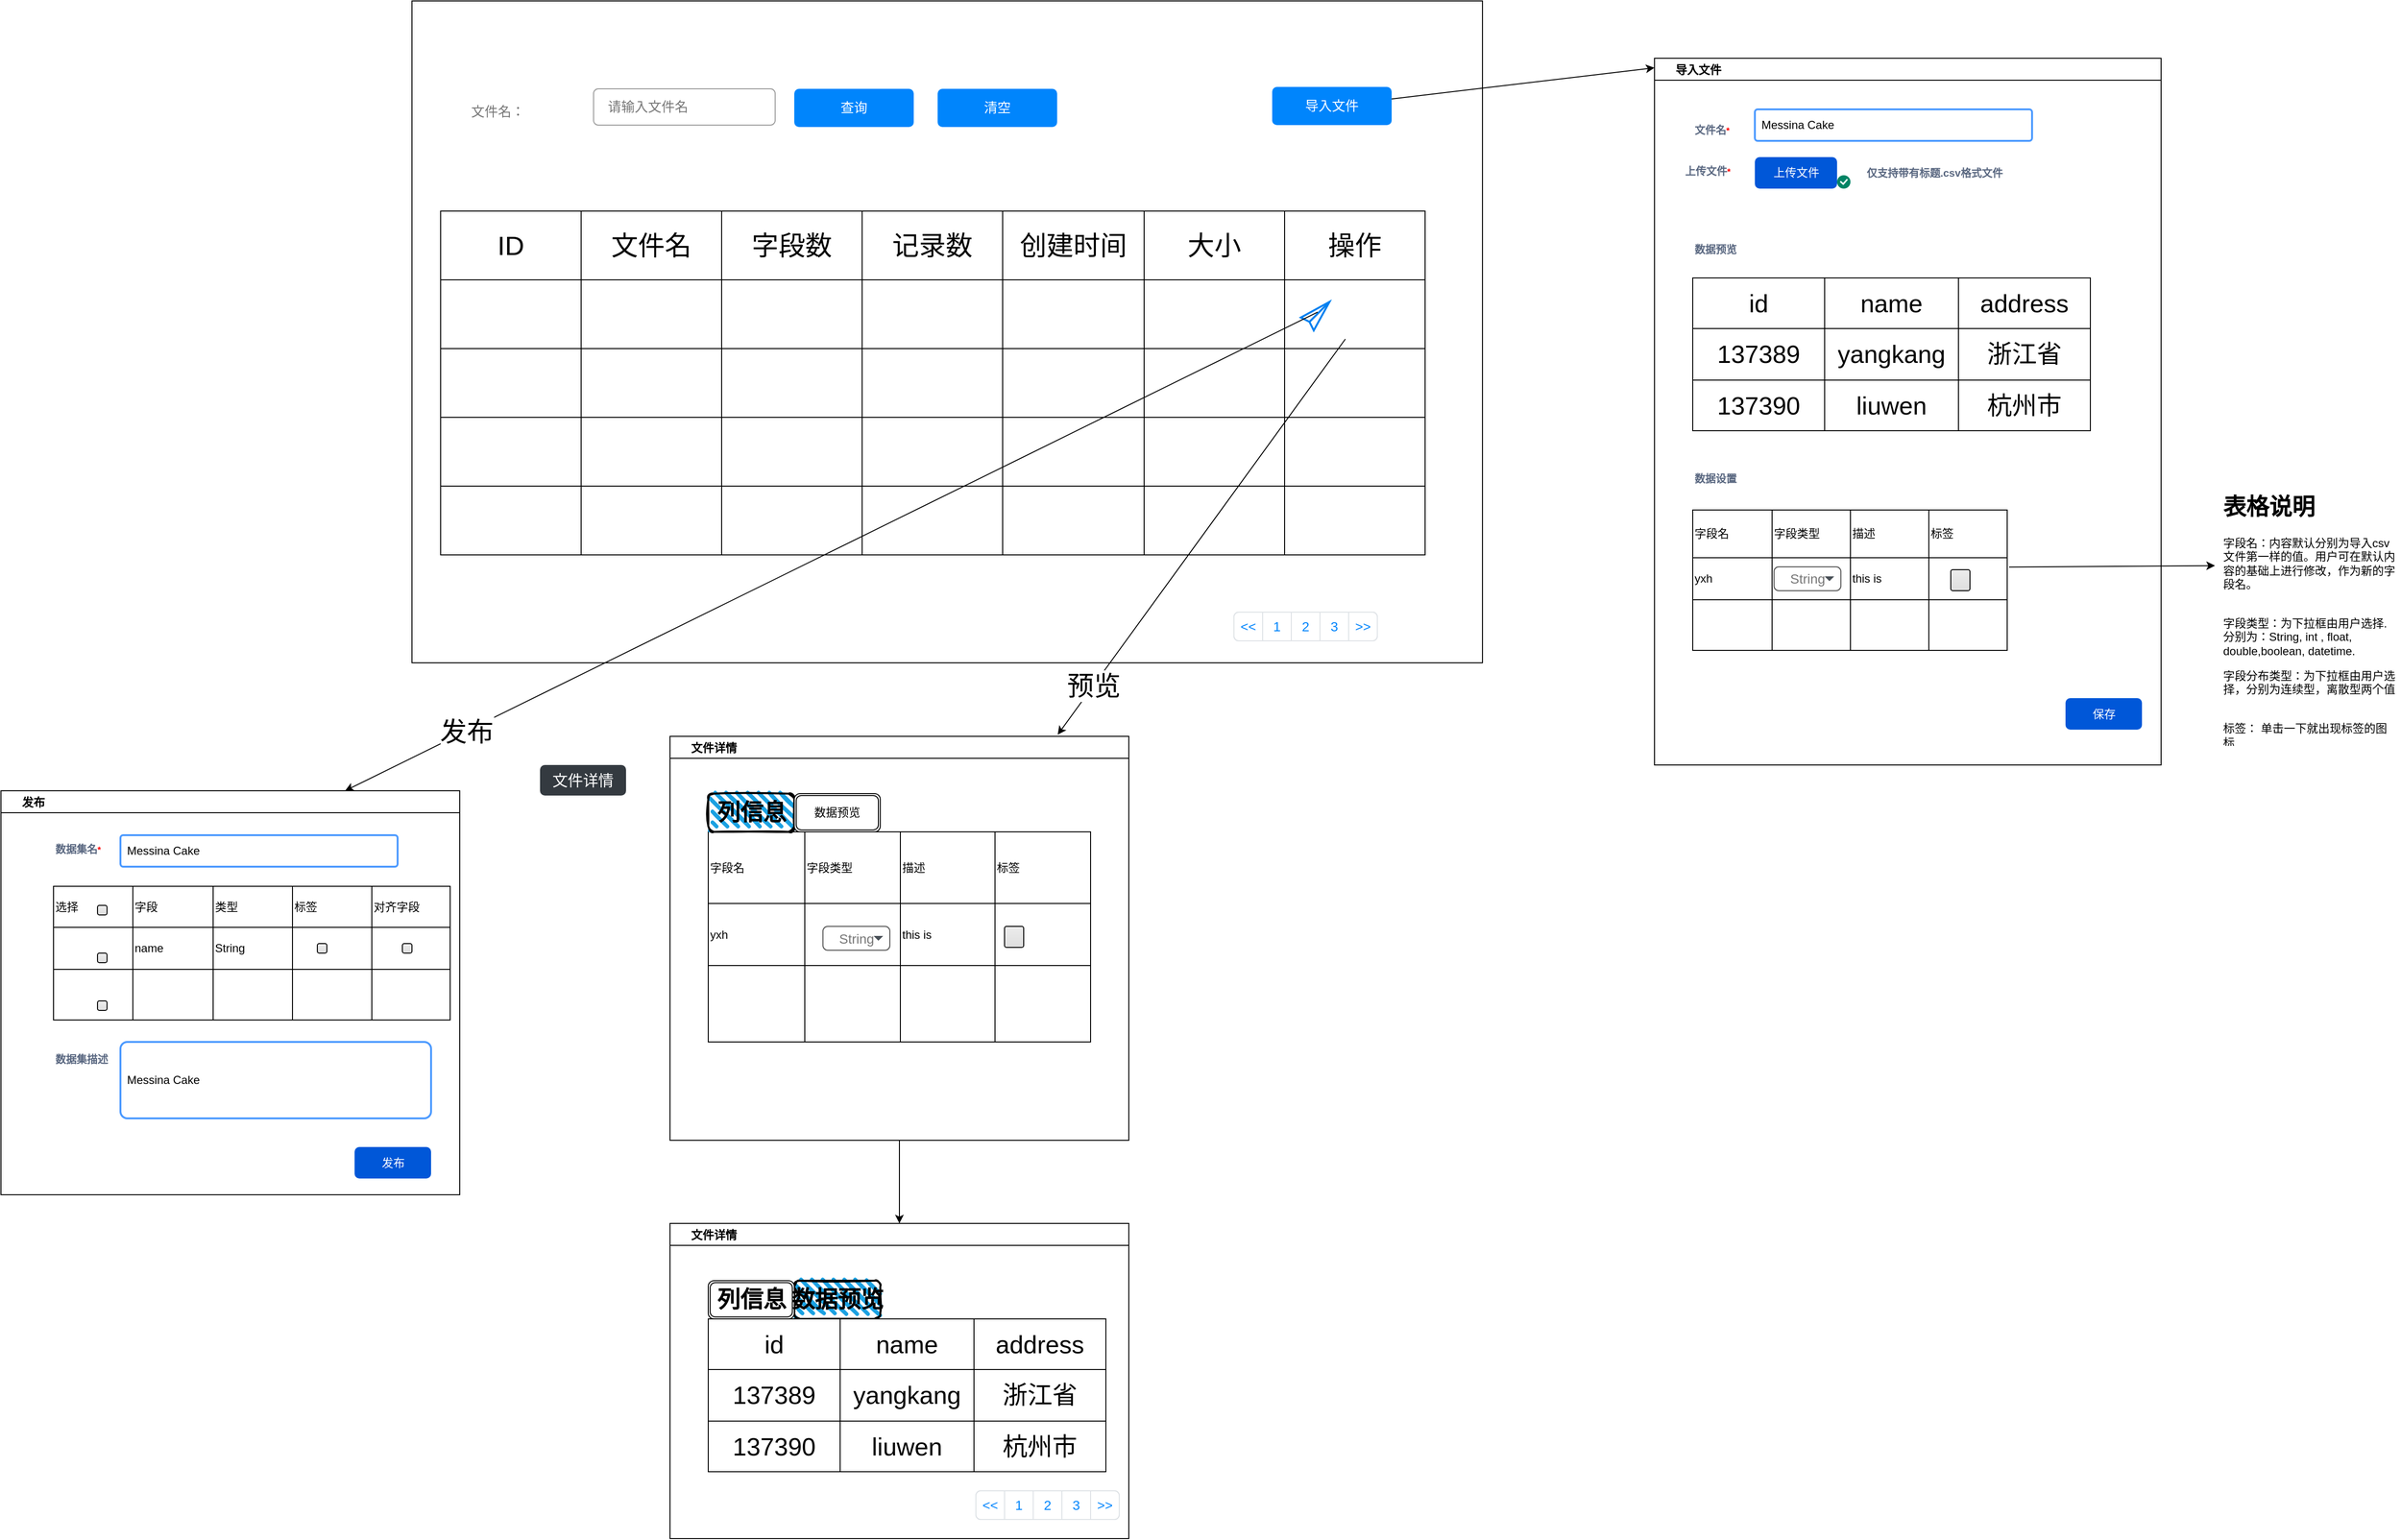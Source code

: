 <mxfile version="15.8.8" type="github">
  <diagram id="ri0OXqWi1-3-LjkgG3EU" name="Page-1">
    <mxGraphModel dx="4629" dy="1823" grid="1" gridSize="10" guides="1" tooltips="1" connect="1" arrows="1" fold="1" page="1" pageScale="1" pageWidth="1169" pageHeight="827" math="0" shadow="0">
      <root>
        <mxCell id="0" />
        <mxCell id="1" parent="0" />
        <mxCell id="E2hqsEqv0XKlIa9BZqip-8" value="导入文件" style="swimlane;align=left;spacingLeft=20;" parent="1" vertex="1">
          <mxGeometry x="1310" y="60" width="530" height="740" as="geometry">
            <mxRectangle x="1310" y="60" width="80" height="23" as="alternateBounds" />
          </mxGeometry>
        </mxCell>
        <mxCell id="E2hqsEqv0XKlIa9BZqip-18" value="&lt;sup&gt;&lt;span style=&quot;font-size: 11px&quot;&gt;文件名&lt;/span&gt;&lt;font color=&quot;#ff0000&quot;&gt;*&lt;/font&gt;&lt;/sup&gt;" style="fillColor=none;strokeColor=none;html=1;fontSize=11;fontStyle=0;align=left;fontColor=#596780;fontStyle=1;fontSize=11" parent="E2hqsEqv0XKlIa9BZqip-8" vertex="1">
          <mxGeometry x="40" y="66.5" width="240" height="20" as="geometry" />
        </mxCell>
        <mxCell id="E2hqsEqv0XKlIa9BZqip-19" value="Messina Cake" style="rounded=1;arcSize=9;align=left;spacingLeft=5;strokeColor=#4C9AFF;html=1;strokeWidth=2;fontSize=12" parent="E2hqsEqv0XKlIa9BZqip-8" vertex="1">
          <mxGeometry x="105" y="53.5" width="290" height="33" as="geometry" />
        </mxCell>
        <mxCell id="E2hqsEqv0XKlIa9BZqip-21" value="&lt;sup&gt;&lt;span style=&quot;font-size: 11px&quot;&gt;上传文件&lt;/span&gt;&lt;font color=&quot;#ff0000&quot;&gt;*&lt;/font&gt;&lt;/sup&gt;" style="fillColor=none;strokeColor=none;html=1;fontSize=11;fontStyle=0;align=left;fontColor=#596780;fontStyle=1;fontSize=11" parent="E2hqsEqv0XKlIa9BZqip-8" vertex="1">
          <mxGeometry x="30" y="110" width="40" height="20" as="geometry" />
        </mxCell>
        <mxCell id="E2hqsEqv0XKlIa9BZqip-24" value="上传文件" style="rounded=1;fillColor=#0057D8;align=center;strokeColor=none;html=1;fontColor=#ffffff;fontSize=12;sketch=0;" parent="E2hqsEqv0XKlIa9BZqip-8" vertex="1">
          <mxGeometry x="105" y="103.5" width="86" height="33" as="geometry" />
        </mxCell>
        <mxCell id="E2hqsEqv0XKlIa9BZqip-25" value="" style="html=1;shadow=0;dashed=0;shape=mxgraph.atlassian.checkbox;fillColor=#008465;strokeColor=none;html=1;sketch=0;align=left;" parent="E2hqsEqv0XKlIa9BZqip-8" vertex="1">
          <mxGeometry x="191" y="122.5" width="14" height="14" as="geometry" />
        </mxCell>
        <mxCell id="E2hqsEqv0XKlIa9BZqip-28" value="仅支持带有标题.csv格式文件" style="fillColor=none;strokeColor=none;html=1;fontSize=11;fontStyle=0;align=left;fontColor=#596780;fontStyle=1;fontSize=11" parent="E2hqsEqv0XKlIa9BZqip-8" vertex="1">
          <mxGeometry x="220" y="110" width="120" height="20" as="geometry" />
        </mxCell>
        <mxCell id="E2hqsEqv0XKlIa9BZqip-29" value="保存" style="rounded=1;fillColor=#0057D8;align=center;strokeColor=none;html=1;fontColor=#ffffff;fontSize=12;sketch=0;" parent="E2hqsEqv0XKlIa9BZqip-8" vertex="1">
          <mxGeometry x="430" y="670" width="80" height="33" as="geometry" />
        </mxCell>
        <mxCell id="hpDBi_B6N-i7_a8Vb9_l-74" value="" style="shape=table;startSize=0;container=1;collapsible=0;childLayout=tableLayout;fontSize=26;" parent="E2hqsEqv0XKlIa9BZqip-8" vertex="1">
          <mxGeometry x="40" y="230" width="416" height="160" as="geometry" />
        </mxCell>
        <mxCell id="hpDBi_B6N-i7_a8Vb9_l-75" value="" style="shape=partialRectangle;collapsible=0;dropTarget=0;pointerEvents=0;fillColor=none;top=0;left=0;bottom=0;right=0;points=[[0,0.5],[1,0.5]];portConstraint=eastwest;fontSize=26;" parent="hpDBi_B6N-i7_a8Vb9_l-74" vertex="1">
          <mxGeometry width="416" height="53" as="geometry" />
        </mxCell>
        <mxCell id="hpDBi_B6N-i7_a8Vb9_l-76" value="id" style="shape=partialRectangle;html=1;whiteSpace=wrap;connectable=0;overflow=hidden;fillColor=none;top=0;left=0;bottom=0;right=0;pointerEvents=1;fontSize=26;" parent="hpDBi_B6N-i7_a8Vb9_l-75" vertex="1">
          <mxGeometry width="138" height="53" as="geometry">
            <mxRectangle width="138" height="53" as="alternateBounds" />
          </mxGeometry>
        </mxCell>
        <mxCell id="hpDBi_B6N-i7_a8Vb9_l-77" value="name" style="shape=partialRectangle;html=1;whiteSpace=wrap;connectable=0;overflow=hidden;fillColor=none;top=0;left=0;bottom=0;right=0;pointerEvents=1;fontSize=26;" parent="hpDBi_B6N-i7_a8Vb9_l-75" vertex="1">
          <mxGeometry x="138" width="140" height="53" as="geometry">
            <mxRectangle width="140" height="53" as="alternateBounds" />
          </mxGeometry>
        </mxCell>
        <mxCell id="hpDBi_B6N-i7_a8Vb9_l-78" value="address" style="shape=partialRectangle;html=1;whiteSpace=wrap;connectable=0;overflow=hidden;fillColor=none;top=0;left=0;bottom=0;right=0;pointerEvents=1;fontSize=26;" parent="hpDBi_B6N-i7_a8Vb9_l-75" vertex="1">
          <mxGeometry x="278" width="138" height="53" as="geometry">
            <mxRectangle width="138" height="53" as="alternateBounds" />
          </mxGeometry>
        </mxCell>
        <mxCell id="hpDBi_B6N-i7_a8Vb9_l-79" value="" style="shape=partialRectangle;collapsible=0;dropTarget=0;pointerEvents=0;fillColor=none;top=0;left=0;bottom=0;right=0;points=[[0,0.5],[1,0.5]];portConstraint=eastwest;fontSize=26;" parent="hpDBi_B6N-i7_a8Vb9_l-74" vertex="1">
          <mxGeometry y="53" width="416" height="54" as="geometry" />
        </mxCell>
        <mxCell id="hpDBi_B6N-i7_a8Vb9_l-80" value="137389" style="shape=partialRectangle;html=1;whiteSpace=wrap;connectable=0;overflow=hidden;fillColor=none;top=0;left=0;bottom=0;right=0;pointerEvents=1;fontSize=26;" parent="hpDBi_B6N-i7_a8Vb9_l-79" vertex="1">
          <mxGeometry width="138" height="54" as="geometry">
            <mxRectangle width="138" height="54" as="alternateBounds" />
          </mxGeometry>
        </mxCell>
        <mxCell id="hpDBi_B6N-i7_a8Vb9_l-81" value="yangkang" style="shape=partialRectangle;html=1;whiteSpace=wrap;connectable=0;overflow=hidden;fillColor=none;top=0;left=0;bottom=0;right=0;pointerEvents=1;fontSize=26;" parent="hpDBi_B6N-i7_a8Vb9_l-79" vertex="1">
          <mxGeometry x="138" width="140" height="54" as="geometry">
            <mxRectangle width="140" height="54" as="alternateBounds" />
          </mxGeometry>
        </mxCell>
        <mxCell id="hpDBi_B6N-i7_a8Vb9_l-82" value="浙江省" style="shape=partialRectangle;html=1;whiteSpace=wrap;connectable=0;overflow=hidden;fillColor=none;top=0;left=0;bottom=0;right=0;pointerEvents=1;fontSize=26;" parent="hpDBi_B6N-i7_a8Vb9_l-79" vertex="1">
          <mxGeometry x="278" width="138" height="54" as="geometry">
            <mxRectangle width="138" height="54" as="alternateBounds" />
          </mxGeometry>
        </mxCell>
        <mxCell id="hpDBi_B6N-i7_a8Vb9_l-83" value="" style="shape=partialRectangle;collapsible=0;dropTarget=0;pointerEvents=0;fillColor=none;top=0;left=0;bottom=0;right=0;points=[[0,0.5],[1,0.5]];portConstraint=eastwest;fontSize=26;" parent="hpDBi_B6N-i7_a8Vb9_l-74" vertex="1">
          <mxGeometry y="107" width="416" height="53" as="geometry" />
        </mxCell>
        <mxCell id="hpDBi_B6N-i7_a8Vb9_l-84" value="137390" style="shape=partialRectangle;html=1;whiteSpace=wrap;connectable=0;overflow=hidden;fillColor=none;top=0;left=0;bottom=0;right=0;pointerEvents=1;fontSize=26;" parent="hpDBi_B6N-i7_a8Vb9_l-83" vertex="1">
          <mxGeometry width="138" height="53" as="geometry">
            <mxRectangle width="138" height="53" as="alternateBounds" />
          </mxGeometry>
        </mxCell>
        <mxCell id="hpDBi_B6N-i7_a8Vb9_l-85" value="liuwen" style="shape=partialRectangle;html=1;whiteSpace=wrap;connectable=0;overflow=hidden;fillColor=none;top=0;left=0;bottom=0;right=0;pointerEvents=1;fontSize=26;" parent="hpDBi_B6N-i7_a8Vb9_l-83" vertex="1">
          <mxGeometry x="138" width="140" height="53" as="geometry">
            <mxRectangle width="140" height="53" as="alternateBounds" />
          </mxGeometry>
        </mxCell>
        <mxCell id="hpDBi_B6N-i7_a8Vb9_l-86" value="杭州市" style="shape=partialRectangle;html=1;whiteSpace=wrap;connectable=0;overflow=hidden;fillColor=none;top=0;left=0;bottom=0;right=0;pointerEvents=1;fontSize=26;" parent="hpDBi_B6N-i7_a8Vb9_l-83" vertex="1">
          <mxGeometry x="278" width="138" height="53" as="geometry">
            <mxRectangle width="138" height="53" as="alternateBounds" />
          </mxGeometry>
        </mxCell>
        <mxCell id="E2hqsEqv0XKlIa9BZqip-52" value="" style="shape=table;html=1;whiteSpace=wrap;startSize=0;container=1;collapsible=0;childLayout=tableLayout;align=left;" parent="E2hqsEqv0XKlIa9BZqip-8" vertex="1">
          <mxGeometry x="40" y="473" width="329" height="147" as="geometry" />
        </mxCell>
        <mxCell id="E2hqsEqv0XKlIa9BZqip-53" value="" style="shape=partialRectangle;html=1;whiteSpace=wrap;collapsible=0;dropTarget=0;pointerEvents=0;fillColor=none;top=0;left=0;bottom=0;right=0;points=[[0,0.5],[1,0.5]];portConstraint=eastwest;align=left;" parent="E2hqsEqv0XKlIa9BZqip-52" vertex="1">
          <mxGeometry width="329" height="50" as="geometry" />
        </mxCell>
        <mxCell id="E2hqsEqv0XKlIa9BZqip-54" value="字段名" style="shape=partialRectangle;html=1;whiteSpace=wrap;connectable=0;fillColor=none;top=0;left=0;bottom=0;right=0;overflow=hidden;pointerEvents=1;align=left;" parent="E2hqsEqv0XKlIa9BZqip-53" vertex="1">
          <mxGeometry width="83" height="50" as="geometry">
            <mxRectangle width="83" height="50" as="alternateBounds" />
          </mxGeometry>
        </mxCell>
        <mxCell id="E2hqsEqv0XKlIa9BZqip-65" value="字段类型" style="shape=partialRectangle;html=1;whiteSpace=wrap;connectable=0;fillColor=none;top=0;left=0;bottom=0;right=0;overflow=hidden;pointerEvents=1;align=left;" parent="E2hqsEqv0XKlIa9BZqip-53" vertex="1">
          <mxGeometry x="83" width="82" height="50" as="geometry">
            <mxRectangle width="82" height="50" as="alternateBounds" />
          </mxGeometry>
        </mxCell>
        <mxCell id="E2hqsEqv0XKlIa9BZqip-56" value="描述" style="shape=partialRectangle;html=1;whiteSpace=wrap;connectable=0;fillColor=none;top=0;left=0;bottom=0;right=0;overflow=hidden;pointerEvents=1;align=left;" parent="E2hqsEqv0XKlIa9BZqip-53" vertex="1">
          <mxGeometry x="165" width="82" height="50" as="geometry">
            <mxRectangle width="82" height="50" as="alternateBounds" />
          </mxGeometry>
        </mxCell>
        <mxCell id="iCvSTgKMwHiJvs2i57wi-80" value="&lt;span&gt;标签&lt;/span&gt;" style="shape=partialRectangle;html=1;whiteSpace=wrap;connectable=0;fillColor=none;top=0;left=0;bottom=0;right=0;overflow=hidden;pointerEvents=1;align=left;" parent="E2hqsEqv0XKlIa9BZqip-53" vertex="1">
          <mxGeometry x="247" width="82" height="50" as="geometry">
            <mxRectangle width="82" height="50" as="alternateBounds" />
          </mxGeometry>
        </mxCell>
        <mxCell id="E2hqsEqv0XKlIa9BZqip-57" value="" style="shape=partialRectangle;html=1;whiteSpace=wrap;collapsible=0;dropTarget=0;pointerEvents=0;fillColor=none;top=0;left=0;bottom=0;right=0;points=[[0,0.5],[1,0.5]];portConstraint=eastwest;align=left;" parent="E2hqsEqv0XKlIa9BZqip-52" vertex="1">
          <mxGeometry y="50" width="329" height="44" as="geometry" />
        </mxCell>
        <mxCell id="E2hqsEqv0XKlIa9BZqip-58" value="yxh" style="shape=partialRectangle;html=1;whiteSpace=wrap;connectable=0;fillColor=none;top=0;left=0;bottom=0;right=0;overflow=hidden;pointerEvents=1;align=left;" parent="E2hqsEqv0XKlIa9BZqip-57" vertex="1">
          <mxGeometry width="83" height="44" as="geometry">
            <mxRectangle width="83" height="44" as="alternateBounds" />
          </mxGeometry>
        </mxCell>
        <mxCell id="E2hqsEqv0XKlIa9BZqip-66" value="" style="shape=partialRectangle;html=1;whiteSpace=wrap;connectable=0;fillColor=none;top=0;left=0;bottom=0;right=0;overflow=hidden;pointerEvents=1;align=left;" parent="E2hqsEqv0XKlIa9BZqip-57" vertex="1">
          <mxGeometry x="83" width="82" height="44" as="geometry">
            <mxRectangle width="82" height="44" as="alternateBounds" />
          </mxGeometry>
        </mxCell>
        <mxCell id="E2hqsEqv0XKlIa9BZqip-60" value="this is" style="shape=partialRectangle;html=1;whiteSpace=wrap;connectable=0;fillColor=none;top=0;left=0;bottom=0;right=0;overflow=hidden;pointerEvents=1;align=left;" parent="E2hqsEqv0XKlIa9BZqip-57" vertex="1">
          <mxGeometry x="165" width="82" height="44" as="geometry">
            <mxRectangle width="82" height="44" as="alternateBounds" />
          </mxGeometry>
        </mxCell>
        <mxCell id="iCvSTgKMwHiJvs2i57wi-81" style="shape=partialRectangle;html=1;whiteSpace=wrap;connectable=0;fillColor=none;top=0;left=0;bottom=0;right=0;overflow=hidden;pointerEvents=1;align=left;" parent="E2hqsEqv0XKlIa9BZqip-57" vertex="1">
          <mxGeometry x="247" width="82" height="44" as="geometry">
            <mxRectangle width="82" height="44" as="alternateBounds" />
          </mxGeometry>
        </mxCell>
        <mxCell id="E2hqsEqv0XKlIa9BZqip-61" value="" style="shape=partialRectangle;html=1;whiteSpace=wrap;collapsible=0;dropTarget=0;pointerEvents=0;fillColor=none;top=0;left=0;bottom=0;right=0;points=[[0,0.5],[1,0.5]];portConstraint=eastwest;align=left;" parent="E2hqsEqv0XKlIa9BZqip-52" vertex="1">
          <mxGeometry y="94" width="329" height="53" as="geometry" />
        </mxCell>
        <mxCell id="E2hqsEqv0XKlIa9BZqip-62" value="" style="shape=partialRectangle;html=1;whiteSpace=wrap;connectable=0;fillColor=none;top=0;left=0;bottom=0;right=0;overflow=hidden;pointerEvents=1;align=left;" parent="E2hqsEqv0XKlIa9BZqip-61" vertex="1">
          <mxGeometry width="83" height="53" as="geometry">
            <mxRectangle width="83" height="53" as="alternateBounds" />
          </mxGeometry>
        </mxCell>
        <mxCell id="E2hqsEqv0XKlIa9BZqip-67" style="shape=partialRectangle;html=1;whiteSpace=wrap;connectable=0;fillColor=none;top=0;left=0;bottom=0;right=0;overflow=hidden;pointerEvents=1;align=left;" parent="E2hqsEqv0XKlIa9BZqip-61" vertex="1">
          <mxGeometry x="83" width="82" height="53" as="geometry">
            <mxRectangle width="82" height="53" as="alternateBounds" />
          </mxGeometry>
        </mxCell>
        <mxCell id="E2hqsEqv0XKlIa9BZqip-64" value="" style="shape=partialRectangle;html=1;whiteSpace=wrap;connectable=0;fillColor=none;top=0;left=0;bottom=0;right=0;overflow=hidden;pointerEvents=1;align=left;" parent="E2hqsEqv0XKlIa9BZqip-61" vertex="1">
          <mxGeometry x="165" width="82" height="53" as="geometry">
            <mxRectangle width="82" height="53" as="alternateBounds" />
          </mxGeometry>
        </mxCell>
        <mxCell id="iCvSTgKMwHiJvs2i57wi-82" style="shape=partialRectangle;html=1;whiteSpace=wrap;connectable=0;fillColor=none;top=0;left=0;bottom=0;right=0;overflow=hidden;pointerEvents=1;align=left;" parent="E2hqsEqv0XKlIa9BZqip-61" vertex="1">
          <mxGeometry x="247" width="82" height="53" as="geometry">
            <mxRectangle width="82" height="53" as="alternateBounds" />
          </mxGeometry>
        </mxCell>
        <mxCell id="0rr_-BuDZdRbgkuV8nIT-1" value="String" style="html=1;shadow=0;dashed=0;shape=mxgraph.bootstrap.rrect;rSize=5;strokeColor=#505050;strokeWidth=1;fillColor=#ffffff;fontColor=#777777;whiteSpace=wrap;align=left;verticalAlign=middle;fontStyle=0;fontSize=14;spacingRight=0;spacing=17;" parent="E2hqsEqv0XKlIa9BZqip-8" vertex="1">
          <mxGeometry x="125" y="532.5" width="70" height="25" as="geometry" />
        </mxCell>
        <mxCell id="0rr_-BuDZdRbgkuV8nIT-2" value="" style="shape=triangle;direction=south;fillColor=#495057;strokeColor=none;perimeter=none;" parent="0rr_-BuDZdRbgkuV8nIT-1" vertex="1">
          <mxGeometry x="1" y="0.5" width="10" height="5" relative="1" as="geometry">
            <mxPoint x="-17" y="-2.5" as="offset" />
          </mxGeometry>
        </mxCell>
        <mxCell id="0rr_-BuDZdRbgkuV8nIT-5" value="" style="html=1;shadow=0;dashed=0;shape=mxgraph.bootstrap.checkbox2;labelPosition=right;verticalLabelPosition=middle;align=left;verticalAlign=middle;gradientColor=#DEDEDE;fillColor=#EDEDED;checked=0;spacing=5;checkedFill=#0085FC;checkedStroke=#ffffff;sketch=0;fontSize=6;" parent="E2hqsEqv0XKlIa9BZqip-8" vertex="1">
          <mxGeometry x="310" y="535.5" width="20" height="22" as="geometry" />
        </mxCell>
        <mxCell id="H1-c4LE9hD44KbJza2G2-3" value="数据预览" style="fillColor=none;strokeColor=none;html=1;fontSize=11;fontStyle=0;align=left;fontColor=#596780;fontStyle=1;fontSize=11" vertex="1" parent="E2hqsEqv0XKlIa9BZqip-8">
          <mxGeometry x="40" y="190" width="240" height="20" as="geometry" />
        </mxCell>
        <mxCell id="H1-c4LE9hD44KbJza2G2-4" value="数据设置" style="fillColor=none;strokeColor=none;html=1;fontSize=11;fontStyle=0;align=left;fontColor=#596780;fontStyle=1;fontSize=11" vertex="1" parent="E2hqsEqv0XKlIa9BZqip-8">
          <mxGeometry x="40" y="430" width="240" height="20" as="geometry" />
        </mxCell>
        <mxCell id="E2hqsEqv0XKlIa9BZqip-70" value="&lt;h1&gt;表格说明&lt;/h1&gt;&lt;p&gt;字段名：&lt;span&gt;内容默认分别为导入csv文件第一样的值。&lt;/span&gt;&lt;span&gt;用户可在默认内容的基础上进行修改，作为新的字段名。&lt;/span&gt;&lt;/p&gt;&lt;p&gt;&lt;br&gt;字段类型：为下拉框由用户选择.分别为：String, int , float, double,boolean, datetime.&lt;/p&gt;&lt;p&gt;字段分布类型：为下拉框由用户选择，分别为连续型，离散型两个值&lt;br&gt;&lt;br&gt;&lt;/p&gt;&lt;p&gt;标签： 单击一下就出现标签的图标&lt;/p&gt;" style="text;html=1;strokeColor=none;fillColor=none;spacing=5;spacingTop=-20;whiteSpace=wrap;overflow=hidden;rounded=0;align=left;" parent="1" vertex="1">
          <mxGeometry x="1900" y="510" width="190" height="270" as="geometry" />
        </mxCell>
        <mxCell id="E2hqsEqv0XKlIa9BZqip-71" value="" style="endArrow=classic;html=1;rounded=0;exitX=1.006;exitY=0.221;exitDx=0;exitDy=0;exitPerimeter=0;entryX=-0.019;entryY=0.301;entryDx=0;entryDy=0;entryPerimeter=0;" parent="1" source="E2hqsEqv0XKlIa9BZqip-57" target="E2hqsEqv0XKlIa9BZqip-70" edge="1">
          <mxGeometry width="50" height="50" relative="1" as="geometry">
            <mxPoint x="1550" y="570" as="sourcePoint" />
            <mxPoint x="1870" y="550" as="targetPoint" />
          </mxGeometry>
        </mxCell>
        <mxCell id="0rr_-BuDZdRbgkuV8nIT-17" value="文件详情" style="html=1;shadow=0;dashed=0;shape=mxgraph.bootstrap.rrect;rSize=5;strokeColor=none;strokeWidth=1;fillColor=#343A40;fontColor=#ffffff;whiteSpace=wrap;align=center;verticalAlign=middle;spacingLeft=0;fontStyle=0;fontSize=16;spacing=5;" parent="1" vertex="1">
          <mxGeometry x="144" y="800" width="90" height="32" as="geometry" />
        </mxCell>
        <mxCell id="hpDBi_B6N-i7_a8Vb9_l-2" value="" style="rounded=0;whiteSpace=wrap;html=1;" parent="1" vertex="1">
          <mxGeometry x="10" width="1120" height="693" as="geometry" />
        </mxCell>
        <mxCell id="hpDBi_B6N-i7_a8Vb9_l-3" value="" style="shape=table;startSize=0;container=1;collapsible=0;childLayout=tableLayout;" parent="1" vertex="1">
          <mxGeometry x="40" y="220" width="1030" height="360" as="geometry" />
        </mxCell>
        <mxCell id="hpDBi_B6N-i7_a8Vb9_l-4" value="" style="shape=partialRectangle;collapsible=0;dropTarget=0;pointerEvents=0;fillColor=none;top=0;left=0;bottom=0;right=0;points=[[0,0.5],[1,0.5]];portConstraint=eastwest;" parent="hpDBi_B6N-i7_a8Vb9_l-3" vertex="1">
          <mxGeometry width="1030" height="72" as="geometry" />
        </mxCell>
        <mxCell id="hpDBi_B6N-i7_a8Vb9_l-5" value="&lt;font style=&quot;font-size: 28px&quot;&gt;ID&lt;/font&gt;" style="shape=partialRectangle;html=1;whiteSpace=wrap;connectable=0;overflow=hidden;fillColor=none;top=0;left=0;bottom=0;right=0;pointerEvents=1;" parent="hpDBi_B6N-i7_a8Vb9_l-4" vertex="1">
          <mxGeometry width="147" height="72" as="geometry">
            <mxRectangle width="147" height="72" as="alternateBounds" />
          </mxGeometry>
        </mxCell>
        <mxCell id="hpDBi_B6N-i7_a8Vb9_l-6" value="&lt;span style=&quot;font-size: 28px&quot;&gt;文件名&lt;/span&gt;" style="shape=partialRectangle;html=1;whiteSpace=wrap;connectable=0;overflow=hidden;fillColor=none;top=0;left=0;bottom=0;right=0;pointerEvents=1;" parent="hpDBi_B6N-i7_a8Vb9_l-4" vertex="1">
          <mxGeometry x="147" width="147" height="72" as="geometry">
            <mxRectangle width="147" height="72" as="alternateBounds" />
          </mxGeometry>
        </mxCell>
        <mxCell id="H1-c4LE9hD44KbJza2G2-15" value="&lt;span style=&quot;font-size: 28px&quot;&gt;字段数&lt;/span&gt;" style="shape=partialRectangle;html=1;whiteSpace=wrap;connectable=0;overflow=hidden;fillColor=none;top=0;left=0;bottom=0;right=0;pointerEvents=1;" vertex="1" parent="hpDBi_B6N-i7_a8Vb9_l-4">
          <mxGeometry x="294" width="147" height="72" as="geometry">
            <mxRectangle width="147" height="72" as="alternateBounds" />
          </mxGeometry>
        </mxCell>
        <mxCell id="hpDBi_B6N-i7_a8Vb9_l-7" value="&lt;span style=&quot;font-size: 28px&quot;&gt;记录数&lt;/span&gt;" style="shape=partialRectangle;html=1;whiteSpace=wrap;connectable=0;overflow=hidden;fillColor=none;top=0;left=0;bottom=0;right=0;pointerEvents=1;" parent="hpDBi_B6N-i7_a8Vb9_l-4" vertex="1">
          <mxGeometry x="441" width="147" height="72" as="geometry">
            <mxRectangle width="147" height="72" as="alternateBounds" />
          </mxGeometry>
        </mxCell>
        <mxCell id="H1-c4LE9hD44KbJza2G2-5" value="&lt;span style=&quot;font-size: 28px&quot;&gt;创建时间&lt;/span&gt;" style="shape=partialRectangle;html=1;whiteSpace=wrap;connectable=0;overflow=hidden;fillColor=none;top=0;left=0;bottom=0;right=0;pointerEvents=1;" vertex="1" parent="hpDBi_B6N-i7_a8Vb9_l-4">
          <mxGeometry x="588" width="148" height="72" as="geometry">
            <mxRectangle width="148" height="72" as="alternateBounds" />
          </mxGeometry>
        </mxCell>
        <mxCell id="hpDBi_B6N-i7_a8Vb9_l-8" value="&lt;span style=&quot;font-size: 28px&quot;&gt;大小&lt;/span&gt;" style="shape=partialRectangle;html=1;whiteSpace=wrap;connectable=0;overflow=hidden;fillColor=none;top=0;left=0;bottom=0;right=0;pointerEvents=1;" parent="hpDBi_B6N-i7_a8Vb9_l-4" vertex="1">
          <mxGeometry x="736" width="147" height="72" as="geometry">
            <mxRectangle width="147" height="72" as="alternateBounds" />
          </mxGeometry>
        </mxCell>
        <mxCell id="hpDBi_B6N-i7_a8Vb9_l-36" value="&lt;span style=&quot;font-size: 28px&quot;&gt;操作&lt;/span&gt;" style="shape=partialRectangle;html=1;whiteSpace=wrap;connectable=0;overflow=hidden;fillColor=none;top=0;left=0;bottom=0;right=0;pointerEvents=1;" parent="hpDBi_B6N-i7_a8Vb9_l-4" vertex="1">
          <mxGeometry x="883" width="147" height="72" as="geometry">
            <mxRectangle width="147" height="72" as="alternateBounds" />
          </mxGeometry>
        </mxCell>
        <mxCell id="hpDBi_B6N-i7_a8Vb9_l-9" value="" style="shape=partialRectangle;collapsible=0;dropTarget=0;pointerEvents=0;fillColor=none;top=0;left=0;bottom=0;right=0;points=[[0,0.5],[1,0.5]];portConstraint=eastwest;" parent="hpDBi_B6N-i7_a8Vb9_l-3" vertex="1">
          <mxGeometry y="72" width="1030" height="72" as="geometry" />
        </mxCell>
        <mxCell id="hpDBi_B6N-i7_a8Vb9_l-10" value="" style="shape=partialRectangle;html=1;whiteSpace=wrap;connectable=0;overflow=hidden;fillColor=none;top=0;left=0;bottom=0;right=0;pointerEvents=1;" parent="hpDBi_B6N-i7_a8Vb9_l-9" vertex="1">
          <mxGeometry width="147" height="72" as="geometry">
            <mxRectangle width="147" height="72" as="alternateBounds" />
          </mxGeometry>
        </mxCell>
        <mxCell id="hpDBi_B6N-i7_a8Vb9_l-11" value="" style="shape=partialRectangle;html=1;whiteSpace=wrap;connectable=0;overflow=hidden;fillColor=none;top=0;left=0;bottom=0;right=0;pointerEvents=1;" parent="hpDBi_B6N-i7_a8Vb9_l-9" vertex="1">
          <mxGeometry x="147" width="147" height="72" as="geometry">
            <mxRectangle width="147" height="72" as="alternateBounds" />
          </mxGeometry>
        </mxCell>
        <mxCell id="H1-c4LE9hD44KbJza2G2-16" style="shape=partialRectangle;html=1;whiteSpace=wrap;connectable=0;overflow=hidden;fillColor=none;top=0;left=0;bottom=0;right=0;pointerEvents=1;" vertex="1" parent="hpDBi_B6N-i7_a8Vb9_l-9">
          <mxGeometry x="294" width="147" height="72" as="geometry">
            <mxRectangle width="147" height="72" as="alternateBounds" />
          </mxGeometry>
        </mxCell>
        <mxCell id="hpDBi_B6N-i7_a8Vb9_l-12" value="" style="shape=partialRectangle;html=1;whiteSpace=wrap;connectable=0;overflow=hidden;fillColor=none;top=0;left=0;bottom=0;right=0;pointerEvents=1;" parent="hpDBi_B6N-i7_a8Vb9_l-9" vertex="1">
          <mxGeometry x="441" width="147" height="72" as="geometry">
            <mxRectangle width="147" height="72" as="alternateBounds" />
          </mxGeometry>
        </mxCell>
        <mxCell id="H1-c4LE9hD44KbJza2G2-6" style="shape=partialRectangle;html=1;whiteSpace=wrap;connectable=0;overflow=hidden;fillColor=none;top=0;left=0;bottom=0;right=0;pointerEvents=1;" vertex="1" parent="hpDBi_B6N-i7_a8Vb9_l-9">
          <mxGeometry x="588" width="148" height="72" as="geometry">
            <mxRectangle width="148" height="72" as="alternateBounds" />
          </mxGeometry>
        </mxCell>
        <mxCell id="hpDBi_B6N-i7_a8Vb9_l-13" value="" style="shape=partialRectangle;html=1;whiteSpace=wrap;connectable=0;overflow=hidden;fillColor=none;top=0;left=0;bottom=0;right=0;pointerEvents=1;" parent="hpDBi_B6N-i7_a8Vb9_l-9" vertex="1">
          <mxGeometry x="736" width="147" height="72" as="geometry">
            <mxRectangle width="147" height="72" as="alternateBounds" />
          </mxGeometry>
        </mxCell>
        <mxCell id="hpDBi_B6N-i7_a8Vb9_l-37" style="shape=partialRectangle;html=1;whiteSpace=wrap;connectable=0;overflow=hidden;fillColor=none;top=0;left=0;bottom=0;right=0;pointerEvents=1;" parent="hpDBi_B6N-i7_a8Vb9_l-9" vertex="1">
          <mxGeometry x="883" width="147" height="72" as="geometry">
            <mxRectangle width="147" height="72" as="alternateBounds" />
          </mxGeometry>
        </mxCell>
        <mxCell id="hpDBi_B6N-i7_a8Vb9_l-14" value="" style="shape=partialRectangle;collapsible=0;dropTarget=0;pointerEvents=0;fillColor=none;top=0;left=0;bottom=0;right=0;points=[[0,0.5],[1,0.5]];portConstraint=eastwest;" parent="hpDBi_B6N-i7_a8Vb9_l-3" vertex="1">
          <mxGeometry y="144" width="1030" height="72" as="geometry" />
        </mxCell>
        <mxCell id="hpDBi_B6N-i7_a8Vb9_l-15" value="" style="shape=partialRectangle;html=1;whiteSpace=wrap;connectable=0;overflow=hidden;fillColor=none;top=0;left=0;bottom=0;right=0;pointerEvents=1;" parent="hpDBi_B6N-i7_a8Vb9_l-14" vertex="1">
          <mxGeometry width="147" height="72" as="geometry">
            <mxRectangle width="147" height="72" as="alternateBounds" />
          </mxGeometry>
        </mxCell>
        <mxCell id="hpDBi_B6N-i7_a8Vb9_l-16" value="" style="shape=partialRectangle;html=1;whiteSpace=wrap;connectable=0;overflow=hidden;fillColor=none;top=0;left=0;bottom=0;right=0;pointerEvents=1;" parent="hpDBi_B6N-i7_a8Vb9_l-14" vertex="1">
          <mxGeometry x="147" width="147" height="72" as="geometry">
            <mxRectangle width="147" height="72" as="alternateBounds" />
          </mxGeometry>
        </mxCell>
        <mxCell id="H1-c4LE9hD44KbJza2G2-17" style="shape=partialRectangle;html=1;whiteSpace=wrap;connectable=0;overflow=hidden;fillColor=none;top=0;left=0;bottom=0;right=0;pointerEvents=1;" vertex="1" parent="hpDBi_B6N-i7_a8Vb9_l-14">
          <mxGeometry x="294" width="147" height="72" as="geometry">
            <mxRectangle width="147" height="72" as="alternateBounds" />
          </mxGeometry>
        </mxCell>
        <mxCell id="hpDBi_B6N-i7_a8Vb9_l-17" value="" style="shape=partialRectangle;html=1;whiteSpace=wrap;connectable=0;overflow=hidden;fillColor=none;top=0;left=0;bottom=0;right=0;pointerEvents=1;" parent="hpDBi_B6N-i7_a8Vb9_l-14" vertex="1">
          <mxGeometry x="441" width="147" height="72" as="geometry">
            <mxRectangle width="147" height="72" as="alternateBounds" />
          </mxGeometry>
        </mxCell>
        <mxCell id="H1-c4LE9hD44KbJza2G2-7" style="shape=partialRectangle;html=1;whiteSpace=wrap;connectable=0;overflow=hidden;fillColor=none;top=0;left=0;bottom=0;right=0;pointerEvents=1;" vertex="1" parent="hpDBi_B6N-i7_a8Vb9_l-14">
          <mxGeometry x="588" width="148" height="72" as="geometry">
            <mxRectangle width="148" height="72" as="alternateBounds" />
          </mxGeometry>
        </mxCell>
        <mxCell id="hpDBi_B6N-i7_a8Vb9_l-18" value="" style="shape=partialRectangle;html=1;whiteSpace=wrap;connectable=0;overflow=hidden;fillColor=none;top=0;left=0;bottom=0;right=0;pointerEvents=1;" parent="hpDBi_B6N-i7_a8Vb9_l-14" vertex="1">
          <mxGeometry x="736" width="147" height="72" as="geometry">
            <mxRectangle width="147" height="72" as="alternateBounds" />
          </mxGeometry>
        </mxCell>
        <mxCell id="hpDBi_B6N-i7_a8Vb9_l-38" style="shape=partialRectangle;html=1;whiteSpace=wrap;connectable=0;overflow=hidden;fillColor=none;top=0;left=0;bottom=0;right=0;pointerEvents=1;" parent="hpDBi_B6N-i7_a8Vb9_l-14" vertex="1">
          <mxGeometry x="883" width="147" height="72" as="geometry">
            <mxRectangle width="147" height="72" as="alternateBounds" />
          </mxGeometry>
        </mxCell>
        <mxCell id="hpDBi_B6N-i7_a8Vb9_l-19" value="" style="shape=partialRectangle;collapsible=0;dropTarget=0;pointerEvents=0;fillColor=none;top=0;left=0;bottom=0;right=0;points=[[0,0.5],[1,0.5]];portConstraint=eastwest;" parent="hpDBi_B6N-i7_a8Vb9_l-3" vertex="1">
          <mxGeometry y="216" width="1030" height="72" as="geometry" />
        </mxCell>
        <mxCell id="hpDBi_B6N-i7_a8Vb9_l-20" value="" style="shape=partialRectangle;html=1;whiteSpace=wrap;connectable=0;overflow=hidden;fillColor=none;top=0;left=0;bottom=0;right=0;pointerEvents=1;" parent="hpDBi_B6N-i7_a8Vb9_l-19" vertex="1">
          <mxGeometry width="147" height="72" as="geometry">
            <mxRectangle width="147" height="72" as="alternateBounds" />
          </mxGeometry>
        </mxCell>
        <mxCell id="hpDBi_B6N-i7_a8Vb9_l-21" value="" style="shape=partialRectangle;html=1;whiteSpace=wrap;connectable=0;overflow=hidden;fillColor=none;top=0;left=0;bottom=0;right=0;pointerEvents=1;" parent="hpDBi_B6N-i7_a8Vb9_l-19" vertex="1">
          <mxGeometry x="147" width="147" height="72" as="geometry">
            <mxRectangle width="147" height="72" as="alternateBounds" />
          </mxGeometry>
        </mxCell>
        <mxCell id="H1-c4LE9hD44KbJza2G2-18" style="shape=partialRectangle;html=1;whiteSpace=wrap;connectable=0;overflow=hidden;fillColor=none;top=0;left=0;bottom=0;right=0;pointerEvents=1;" vertex="1" parent="hpDBi_B6N-i7_a8Vb9_l-19">
          <mxGeometry x="294" width="147" height="72" as="geometry">
            <mxRectangle width="147" height="72" as="alternateBounds" />
          </mxGeometry>
        </mxCell>
        <mxCell id="hpDBi_B6N-i7_a8Vb9_l-22" value="" style="shape=partialRectangle;html=1;whiteSpace=wrap;connectable=0;overflow=hidden;fillColor=none;top=0;left=0;bottom=0;right=0;pointerEvents=1;" parent="hpDBi_B6N-i7_a8Vb9_l-19" vertex="1">
          <mxGeometry x="441" width="147" height="72" as="geometry">
            <mxRectangle width="147" height="72" as="alternateBounds" />
          </mxGeometry>
        </mxCell>
        <mxCell id="H1-c4LE9hD44KbJza2G2-8" style="shape=partialRectangle;html=1;whiteSpace=wrap;connectable=0;overflow=hidden;fillColor=none;top=0;left=0;bottom=0;right=0;pointerEvents=1;" vertex="1" parent="hpDBi_B6N-i7_a8Vb9_l-19">
          <mxGeometry x="588" width="148" height="72" as="geometry">
            <mxRectangle width="148" height="72" as="alternateBounds" />
          </mxGeometry>
        </mxCell>
        <mxCell id="hpDBi_B6N-i7_a8Vb9_l-23" value="" style="shape=partialRectangle;html=1;whiteSpace=wrap;connectable=0;overflow=hidden;fillColor=none;top=0;left=0;bottom=0;right=0;pointerEvents=1;" parent="hpDBi_B6N-i7_a8Vb9_l-19" vertex="1">
          <mxGeometry x="736" width="147" height="72" as="geometry">
            <mxRectangle width="147" height="72" as="alternateBounds" />
          </mxGeometry>
        </mxCell>
        <mxCell id="hpDBi_B6N-i7_a8Vb9_l-39" style="shape=partialRectangle;html=1;whiteSpace=wrap;connectable=0;overflow=hidden;fillColor=none;top=0;left=0;bottom=0;right=0;pointerEvents=1;" parent="hpDBi_B6N-i7_a8Vb9_l-19" vertex="1">
          <mxGeometry x="883" width="147" height="72" as="geometry">
            <mxRectangle width="147" height="72" as="alternateBounds" />
          </mxGeometry>
        </mxCell>
        <mxCell id="hpDBi_B6N-i7_a8Vb9_l-31" style="shape=partialRectangle;collapsible=0;dropTarget=0;pointerEvents=0;fillColor=none;top=0;left=0;bottom=0;right=0;points=[[0,0.5],[1,0.5]];portConstraint=eastwest;" parent="hpDBi_B6N-i7_a8Vb9_l-3" vertex="1">
          <mxGeometry y="288" width="1030" height="72" as="geometry" />
        </mxCell>
        <mxCell id="hpDBi_B6N-i7_a8Vb9_l-32" style="shape=partialRectangle;html=1;whiteSpace=wrap;connectable=0;overflow=hidden;fillColor=none;top=0;left=0;bottom=0;right=0;pointerEvents=1;" parent="hpDBi_B6N-i7_a8Vb9_l-31" vertex="1">
          <mxGeometry width="147" height="72" as="geometry">
            <mxRectangle width="147" height="72" as="alternateBounds" />
          </mxGeometry>
        </mxCell>
        <mxCell id="hpDBi_B6N-i7_a8Vb9_l-33" style="shape=partialRectangle;html=1;whiteSpace=wrap;connectable=0;overflow=hidden;fillColor=none;top=0;left=0;bottom=0;right=0;pointerEvents=1;" parent="hpDBi_B6N-i7_a8Vb9_l-31" vertex="1">
          <mxGeometry x="147" width="147" height="72" as="geometry">
            <mxRectangle width="147" height="72" as="alternateBounds" />
          </mxGeometry>
        </mxCell>
        <mxCell id="H1-c4LE9hD44KbJza2G2-19" style="shape=partialRectangle;html=1;whiteSpace=wrap;connectable=0;overflow=hidden;fillColor=none;top=0;left=0;bottom=0;right=0;pointerEvents=1;" vertex="1" parent="hpDBi_B6N-i7_a8Vb9_l-31">
          <mxGeometry x="294" width="147" height="72" as="geometry">
            <mxRectangle width="147" height="72" as="alternateBounds" />
          </mxGeometry>
        </mxCell>
        <mxCell id="hpDBi_B6N-i7_a8Vb9_l-34" style="shape=partialRectangle;html=1;whiteSpace=wrap;connectable=0;overflow=hidden;fillColor=none;top=0;left=0;bottom=0;right=0;pointerEvents=1;" parent="hpDBi_B6N-i7_a8Vb9_l-31" vertex="1">
          <mxGeometry x="441" width="147" height="72" as="geometry">
            <mxRectangle width="147" height="72" as="alternateBounds" />
          </mxGeometry>
        </mxCell>
        <mxCell id="H1-c4LE9hD44KbJza2G2-9" style="shape=partialRectangle;html=1;whiteSpace=wrap;connectable=0;overflow=hidden;fillColor=none;top=0;left=0;bottom=0;right=0;pointerEvents=1;" vertex="1" parent="hpDBi_B6N-i7_a8Vb9_l-31">
          <mxGeometry x="588" width="148" height="72" as="geometry">
            <mxRectangle width="148" height="72" as="alternateBounds" />
          </mxGeometry>
        </mxCell>
        <mxCell id="hpDBi_B6N-i7_a8Vb9_l-35" style="shape=partialRectangle;html=1;whiteSpace=wrap;connectable=0;overflow=hidden;fillColor=none;top=0;left=0;bottom=0;right=0;pointerEvents=1;" parent="hpDBi_B6N-i7_a8Vb9_l-31" vertex="1">
          <mxGeometry x="736" width="147" height="72" as="geometry">
            <mxRectangle width="147" height="72" as="alternateBounds" />
          </mxGeometry>
        </mxCell>
        <mxCell id="hpDBi_B6N-i7_a8Vb9_l-40" style="shape=partialRectangle;html=1;whiteSpace=wrap;connectable=0;overflow=hidden;fillColor=none;top=0;left=0;bottom=0;right=0;pointerEvents=1;" parent="hpDBi_B6N-i7_a8Vb9_l-31" vertex="1">
          <mxGeometry x="883" width="147" height="72" as="geometry">
            <mxRectangle width="147" height="72" as="alternateBounds" />
          </mxGeometry>
        </mxCell>
        <mxCell id="hpDBi_B6N-i7_a8Vb9_l-25" value="" style="html=1;shadow=0;dashed=0;shape=mxgraph.bootstrap.rrect;rSize=5;strokeColor=#DEE2E6;html=1;whiteSpace=wrap;fillColor=#ffffff;fontColor=#0085FC;" parent="1" vertex="1">
          <mxGeometry x="870" y="640" width="150" height="30" as="geometry" />
        </mxCell>
        <mxCell id="hpDBi_B6N-i7_a8Vb9_l-26" value="&lt;&lt;" style="strokeColor=inherit;fillColor=inherit;gradientColor=inherit;fontColor=inherit;html=1;shadow=0;dashed=0;shape=mxgraph.bootstrap.leftButton;rSize=5;perimeter=none;whiteSpace=wrap;resizeHeight=1;fontSize=14;" parent="hpDBi_B6N-i7_a8Vb9_l-25" vertex="1">
          <mxGeometry width="30" height="30" relative="1" as="geometry" />
        </mxCell>
        <mxCell id="hpDBi_B6N-i7_a8Vb9_l-27" value="1" style="strokeColor=inherit;fillColor=inherit;gradientColor=inherit;fontColor=inherit;html=1;shadow=0;dashed=0;perimeter=none;whiteSpace=wrap;resizeHeight=1;fontSize=14;" parent="hpDBi_B6N-i7_a8Vb9_l-25" vertex="1">
          <mxGeometry width="30" height="30" relative="1" as="geometry">
            <mxPoint x="30" as="offset" />
          </mxGeometry>
        </mxCell>
        <mxCell id="hpDBi_B6N-i7_a8Vb9_l-28" value="2" style="strokeColor=inherit;fillColor=inherit;gradientColor=inherit;fontColor=inherit;html=1;shadow=0;dashed=0;perimeter=none;whiteSpace=wrap;resizeHeight=1;fontSize=14;" parent="hpDBi_B6N-i7_a8Vb9_l-25" vertex="1">
          <mxGeometry width="30" height="30" relative="1" as="geometry">
            <mxPoint x="60" as="offset" />
          </mxGeometry>
        </mxCell>
        <mxCell id="hpDBi_B6N-i7_a8Vb9_l-29" value="3" style="strokeColor=inherit;fillColor=inherit;gradientColor=inherit;fontColor=inherit;html=1;shadow=0;dashed=0;perimeter=none;whiteSpace=wrap;resizeHeight=1;fontSize=14;" parent="hpDBi_B6N-i7_a8Vb9_l-25" vertex="1">
          <mxGeometry width="30" height="30" relative="1" as="geometry">
            <mxPoint x="90" as="offset" />
          </mxGeometry>
        </mxCell>
        <mxCell id="hpDBi_B6N-i7_a8Vb9_l-30" value="&gt;&gt;" style="strokeColor=inherit;fillColor=inherit;gradientColor=inherit;fontColor=inherit;html=1;shadow=0;dashed=0;shape=mxgraph.bootstrap.rightButton;rSize=5;perimeter=none;whiteSpace=wrap;resizeHeight=1;fontSize=14;" parent="hpDBi_B6N-i7_a8Vb9_l-25" vertex="1">
          <mxGeometry x="1" width="30" height="30" relative="1" as="geometry">
            <mxPoint x="-30" as="offset" />
          </mxGeometry>
        </mxCell>
        <mxCell id="hpDBi_B6N-i7_a8Vb9_l-41" value="文件名：" style="strokeColor=none;fillColor=none;fontColor=#777777;whiteSpace=wrap;align=left;verticalAlign=middle;fontStyle=0;fontSize=14;" parent="1" vertex="1">
          <mxGeometry x="70" y="100" width="120" height="32" as="geometry" />
        </mxCell>
        <mxCell id="hpDBi_B6N-i7_a8Vb9_l-42" value="请输入文件名" style="html=1;shadow=0;dashed=0;shape=mxgraph.bootstrap.rrect;rSize=5;strokeColor=#999999;fillColor=#ffffff;fontColor=#777777;whiteSpace=wrap;align=left;verticalAlign=middle;fontStyle=0;fontSize=14;spacing=15;" parent="1" vertex="1">
          <mxGeometry x="200" y="92" width="190" height="38" as="geometry" />
        </mxCell>
        <mxCell id="hpDBi_B6N-i7_a8Vb9_l-43" value="查询" style="html=1;shadow=0;dashed=0;shape=mxgraph.bootstrap.rrect;rSize=5;strokeColor=none;fillColor=#0085FC;fontColor=#ffffff;whiteSpace=wrap;align=center;verticalAlign=middle;fontStyle=0;fontSize=14;spacing=14;" parent="1" vertex="1">
          <mxGeometry x="410" y="92" width="125" height="40" as="geometry" />
        </mxCell>
        <mxCell id="hpDBi_B6N-i7_a8Vb9_l-44" value="清空" style="html=1;shadow=0;dashed=0;shape=mxgraph.bootstrap.rrect;rSize=5;strokeColor=none;fillColor=#0085FC;fontColor=#ffffff;whiteSpace=wrap;align=center;verticalAlign=middle;fontStyle=0;fontSize=14;spacing=14;" parent="1" vertex="1">
          <mxGeometry x="560" y="92" width="125" height="40" as="geometry" />
        </mxCell>
        <mxCell id="hpDBi_B6N-i7_a8Vb9_l-45" value="导入文件" style="html=1;shadow=0;dashed=0;shape=mxgraph.bootstrap.rrect;rSize=5;strokeColor=none;fillColor=#0085FC;fontColor=#ffffff;whiteSpace=wrap;align=center;verticalAlign=middle;fontStyle=0;fontSize=14;spacing=14;" parent="1" vertex="1">
          <mxGeometry x="910" y="90" width="125" height="40" as="geometry" />
        </mxCell>
        <mxCell id="iCvSTgKMwHiJvs2i57wi-18" value="" style="html=1;verticalLabelPosition=bottom;align=center;labelBackgroundColor=#ffffff;verticalAlign=top;strokeWidth=2;strokeColor=#0080F0;shadow=0;dashed=0;shape=mxgraph.ios7.icons.pointer;fontSize=6;" parent="1" vertex="1">
          <mxGeometry x="940" y="315" width="30" height="30" as="geometry" />
        </mxCell>
        <mxCell id="hpDBi_B6N-i7_a8Vb9_l-46" value="" style="shape=image;html=1;verticalAlign=top;verticalLabelPosition=bottom;labelBackgroundColor=#ffffff;imageAspect=0;aspect=fixed;image=https://cdn4.iconfinder.com/data/icons/ionicons/512/icon-ios7-eye-128.png;fontSize=28;" parent="1" vertex="1">
          <mxGeometry x="980" y="306" width="48" height="48" as="geometry" />
        </mxCell>
        <mxCell id="hpDBi_B6N-i7_a8Vb9_l-47" value="" style="shape=image;html=1;verticalAlign=top;verticalLabelPosition=bottom;labelBackgroundColor=#ffffff;imageAspect=0;aspect=fixed;image=https://cdn0.iconfinder.com/data/icons/google-material-design-3-0/48/ic_delete_forever_48px-128.png;fontSize=28;" parent="1" vertex="1">
          <mxGeometry x="1020" y="310" width="44" height="44" as="geometry" />
        </mxCell>
        <mxCell id="hpDBi_B6N-i7_a8Vb9_l-50" value="" style="endArrow=classic;html=1;rounded=0;fontSize=28;exitX=0.587;exitY=0.36;exitDx=0;exitDy=0;exitPerimeter=0;entryX=0.75;entryY=0;entryDx=0;entryDy=0;" parent="1" source="iCvSTgKMwHiJvs2i57wi-18" target="NRxwnDEIzz4-4vMgkFzF-3" edge="1">
          <mxGeometry width="50" height="50" relative="1" as="geometry">
            <mxPoint x="700" y="990" as="sourcePoint" />
            <mxPoint x="59.79" y="793.52" as="targetPoint" />
          </mxGeometry>
        </mxCell>
        <mxCell id="hpDBi_B6N-i7_a8Vb9_l-51" value="发布" style="edgeLabel;html=1;align=center;verticalAlign=middle;resizable=0;points=[];fontSize=28;" parent="hpDBi_B6N-i7_a8Vb9_l-50" vertex="1" connectable="0">
          <mxGeometry x="0.751" relative="1" as="geometry">
            <mxPoint as="offset" />
          </mxGeometry>
        </mxCell>
        <mxCell id="hpDBi_B6N-i7_a8Vb9_l-52" value="" style="endArrow=classic;html=1;rounded=0;fontSize=28;entryX=0.845;entryY=-0.004;entryDx=0;entryDy=0;entryPerimeter=0;" parent="1" source="hpDBi_B6N-i7_a8Vb9_l-46" target="H1-c4LE9hD44KbJza2G2-36" edge="1">
          <mxGeometry width="50" height="50" relative="1" as="geometry">
            <mxPoint x="887.61" y="300.8" as="sourcePoint" />
            <mxPoint x="677.989" y="790.0" as="targetPoint" />
          </mxGeometry>
        </mxCell>
        <mxCell id="hpDBi_B6N-i7_a8Vb9_l-53" value="预览" style="edgeLabel;html=1;align=center;verticalAlign=middle;resizable=0;points=[];fontSize=28;" parent="hpDBi_B6N-i7_a8Vb9_l-52" vertex="1" connectable="0">
          <mxGeometry x="0.751" relative="1" as="geometry">
            <mxPoint as="offset" />
          </mxGeometry>
        </mxCell>
        <mxCell id="E2hqsEqv0XKlIa9BZqip-4" value="" style="endArrow=classic;html=1;rounded=0;" parent="1" source="hpDBi_B6N-i7_a8Vb9_l-45" edge="1">
          <mxGeometry width="50" height="50" relative="1" as="geometry">
            <mxPoint x="1110" y="70" as="sourcePoint" />
            <mxPoint x="1310" y="70" as="targetPoint" />
            <Array as="points" />
          </mxGeometry>
        </mxCell>
        <mxCell id="hpDBi_B6N-i7_a8Vb9_l-54" value="" style="endArrow=classic;html=1;rounded=0;fontSize=28;exitX=0.5;exitY=1;exitDx=0;exitDy=0;" parent="1" source="H1-c4LE9hD44KbJza2G2-36" edge="1">
          <mxGeometry width="50" height="50" relative="1" as="geometry">
            <mxPoint x="577" y="1190" as="sourcePoint" />
            <mxPoint x="520" y="1280" as="targetPoint" />
          </mxGeometry>
        </mxCell>
        <mxCell id="NRxwnDEIzz4-4vMgkFzF-3" value="发布" style="swimlane;align=left;spacingLeft=20;" parent="1" vertex="1">
          <mxGeometry x="-420" y="827" width="480" height="423" as="geometry">
            <mxRectangle x="1310" y="60" width="80" height="23" as="alternateBounds" />
          </mxGeometry>
        </mxCell>
        <mxCell id="NRxwnDEIzz4-4vMgkFzF-4" value="发布" style="rounded=1;fillColor=#0057D8;align=center;strokeColor=none;html=1;fontColor=#ffffff;fontSize=12;sketch=0;" parent="NRxwnDEIzz4-4vMgkFzF-3" vertex="1">
          <mxGeometry x="370" y="373" width="80" height="33" as="geometry" />
        </mxCell>
        <mxCell id="NRxwnDEIzz4-4vMgkFzF-5" value="" style="shape=table;html=1;whiteSpace=wrap;startSize=0;container=1;collapsible=0;childLayout=tableLayout;align=left;" parent="NRxwnDEIzz4-4vMgkFzF-3" vertex="1">
          <mxGeometry x="55" y="100" width="415" height="140" as="geometry" />
        </mxCell>
        <mxCell id="NRxwnDEIzz4-4vMgkFzF-6" value="" style="shape=partialRectangle;html=1;whiteSpace=wrap;collapsible=0;dropTarget=0;pointerEvents=0;fillColor=none;top=0;left=0;bottom=0;right=0;points=[[0,0.5],[1,0.5]];portConstraint=eastwest;align=left;" parent="NRxwnDEIzz4-4vMgkFzF-5" vertex="1">
          <mxGeometry width="415" height="43" as="geometry" />
        </mxCell>
        <mxCell id="NRxwnDEIzz4-4vMgkFzF-7" value="选择" style="shape=partialRectangle;html=1;whiteSpace=wrap;connectable=0;fillColor=none;top=0;left=0;bottom=0;right=0;overflow=hidden;pointerEvents=1;align=left;" parent="NRxwnDEIzz4-4vMgkFzF-6" vertex="1">
          <mxGeometry width="83" height="43" as="geometry">
            <mxRectangle width="83" height="43" as="alternateBounds" />
          </mxGeometry>
        </mxCell>
        <mxCell id="NRxwnDEIzz4-4vMgkFzF-8" value="字段" style="shape=partialRectangle;html=1;whiteSpace=wrap;connectable=0;fillColor=none;top=0;left=0;bottom=0;right=0;overflow=hidden;pointerEvents=1;align=left;" parent="NRxwnDEIzz4-4vMgkFzF-6" vertex="1">
          <mxGeometry x="83" width="84" height="43" as="geometry">
            <mxRectangle width="84" height="43" as="alternateBounds" />
          </mxGeometry>
        </mxCell>
        <mxCell id="NRxwnDEIzz4-4vMgkFzF-9" value="类型" style="shape=partialRectangle;html=1;whiteSpace=wrap;connectable=0;fillColor=none;top=0;left=0;bottom=0;right=0;overflow=hidden;pointerEvents=1;align=left;" parent="NRxwnDEIzz4-4vMgkFzF-6" vertex="1">
          <mxGeometry x="167" width="83" height="43" as="geometry">
            <mxRectangle width="83" height="43" as="alternateBounds" />
          </mxGeometry>
        </mxCell>
        <mxCell id="NRxwnDEIzz4-4vMgkFzF-10" value="标签" style="shape=partialRectangle;html=1;whiteSpace=wrap;connectable=0;fillColor=none;top=0;left=0;bottom=0;right=0;overflow=hidden;pointerEvents=1;align=left;" parent="NRxwnDEIzz4-4vMgkFzF-6" vertex="1">
          <mxGeometry x="250" width="83" height="43" as="geometry">
            <mxRectangle width="83" height="43" as="alternateBounds" />
          </mxGeometry>
        </mxCell>
        <mxCell id="H1-c4LE9hD44KbJza2G2-10" value="对齐字段" style="shape=partialRectangle;html=1;whiteSpace=wrap;connectable=0;fillColor=none;top=0;left=0;bottom=0;right=0;overflow=hidden;pointerEvents=1;align=left;" vertex="1" parent="NRxwnDEIzz4-4vMgkFzF-6">
          <mxGeometry x="333" width="82" height="43" as="geometry">
            <mxRectangle width="82" height="43" as="alternateBounds" />
          </mxGeometry>
        </mxCell>
        <mxCell id="NRxwnDEIzz4-4vMgkFzF-11" value="" style="shape=partialRectangle;html=1;whiteSpace=wrap;collapsible=0;dropTarget=0;pointerEvents=0;fillColor=none;top=0;left=0;bottom=0;right=0;points=[[0,0.5],[1,0.5]];portConstraint=eastwest;align=left;" parent="NRxwnDEIzz4-4vMgkFzF-5" vertex="1">
          <mxGeometry y="43" width="415" height="44" as="geometry" />
        </mxCell>
        <mxCell id="NRxwnDEIzz4-4vMgkFzF-12" value="" style="shape=partialRectangle;html=1;whiteSpace=wrap;connectable=0;fillColor=none;top=0;left=0;bottom=0;right=0;overflow=hidden;pointerEvents=1;align=left;" parent="NRxwnDEIzz4-4vMgkFzF-11" vertex="1">
          <mxGeometry width="83" height="44" as="geometry">
            <mxRectangle width="83" height="44" as="alternateBounds" />
          </mxGeometry>
        </mxCell>
        <mxCell id="NRxwnDEIzz4-4vMgkFzF-13" value="name" style="shape=partialRectangle;html=1;whiteSpace=wrap;connectable=0;fillColor=none;top=0;left=0;bottom=0;right=0;overflow=hidden;pointerEvents=1;align=left;" parent="NRxwnDEIzz4-4vMgkFzF-11" vertex="1">
          <mxGeometry x="83" width="84" height="44" as="geometry">
            <mxRectangle width="84" height="44" as="alternateBounds" />
          </mxGeometry>
        </mxCell>
        <mxCell id="NRxwnDEIzz4-4vMgkFzF-14" value="String" style="shape=partialRectangle;html=1;whiteSpace=wrap;connectable=0;fillColor=none;top=0;left=0;bottom=0;right=0;overflow=hidden;pointerEvents=1;align=left;" parent="NRxwnDEIzz4-4vMgkFzF-11" vertex="1">
          <mxGeometry x="167" width="83" height="44" as="geometry">
            <mxRectangle width="83" height="44" as="alternateBounds" />
          </mxGeometry>
        </mxCell>
        <mxCell id="NRxwnDEIzz4-4vMgkFzF-15" value="" style="shape=partialRectangle;html=1;whiteSpace=wrap;connectable=0;fillColor=none;top=0;left=0;bottom=0;right=0;overflow=hidden;pointerEvents=1;align=left;" parent="NRxwnDEIzz4-4vMgkFzF-11" vertex="1">
          <mxGeometry x="250" width="83" height="44" as="geometry">
            <mxRectangle width="83" height="44" as="alternateBounds" />
          </mxGeometry>
        </mxCell>
        <mxCell id="H1-c4LE9hD44KbJza2G2-11" style="shape=partialRectangle;html=1;whiteSpace=wrap;connectable=0;fillColor=none;top=0;left=0;bottom=0;right=0;overflow=hidden;pointerEvents=1;align=left;" vertex="1" parent="NRxwnDEIzz4-4vMgkFzF-11">
          <mxGeometry x="333" width="82" height="44" as="geometry">
            <mxRectangle width="82" height="44" as="alternateBounds" />
          </mxGeometry>
        </mxCell>
        <mxCell id="NRxwnDEIzz4-4vMgkFzF-16" value="" style="shape=partialRectangle;html=1;whiteSpace=wrap;collapsible=0;dropTarget=0;pointerEvents=0;fillColor=none;top=0;left=0;bottom=0;right=0;points=[[0,0.5],[1,0.5]];portConstraint=eastwest;align=left;" parent="NRxwnDEIzz4-4vMgkFzF-5" vertex="1">
          <mxGeometry y="87" width="415" height="53" as="geometry" />
        </mxCell>
        <mxCell id="NRxwnDEIzz4-4vMgkFzF-17" value="" style="shape=partialRectangle;html=1;whiteSpace=wrap;connectable=0;fillColor=none;top=0;left=0;bottom=0;right=0;overflow=hidden;pointerEvents=1;align=left;" parent="NRxwnDEIzz4-4vMgkFzF-16" vertex="1">
          <mxGeometry width="83" height="53" as="geometry">
            <mxRectangle width="83" height="53" as="alternateBounds" />
          </mxGeometry>
        </mxCell>
        <mxCell id="NRxwnDEIzz4-4vMgkFzF-18" style="shape=partialRectangle;html=1;whiteSpace=wrap;connectable=0;fillColor=none;top=0;left=0;bottom=0;right=0;overflow=hidden;pointerEvents=1;align=left;" parent="NRxwnDEIzz4-4vMgkFzF-16" vertex="1">
          <mxGeometry x="83" width="84" height="53" as="geometry">
            <mxRectangle width="84" height="53" as="alternateBounds" />
          </mxGeometry>
        </mxCell>
        <mxCell id="NRxwnDEIzz4-4vMgkFzF-19" value="" style="shape=partialRectangle;html=1;whiteSpace=wrap;connectable=0;fillColor=none;top=0;left=0;bottom=0;right=0;overflow=hidden;pointerEvents=1;align=left;" parent="NRxwnDEIzz4-4vMgkFzF-16" vertex="1">
          <mxGeometry x="167" width="83" height="53" as="geometry">
            <mxRectangle width="83" height="53" as="alternateBounds" />
          </mxGeometry>
        </mxCell>
        <mxCell id="NRxwnDEIzz4-4vMgkFzF-20" value="" style="shape=partialRectangle;html=1;whiteSpace=wrap;connectable=0;fillColor=none;top=0;left=0;bottom=0;right=0;overflow=hidden;pointerEvents=1;align=left;" parent="NRxwnDEIzz4-4vMgkFzF-16" vertex="1">
          <mxGeometry x="250" width="83" height="53" as="geometry">
            <mxRectangle width="83" height="53" as="alternateBounds" />
          </mxGeometry>
        </mxCell>
        <mxCell id="H1-c4LE9hD44KbJza2G2-12" style="shape=partialRectangle;html=1;whiteSpace=wrap;connectable=0;fillColor=none;top=0;left=0;bottom=0;right=0;overflow=hidden;pointerEvents=1;align=left;" vertex="1" parent="NRxwnDEIzz4-4vMgkFzF-16">
          <mxGeometry x="333" width="82" height="53" as="geometry">
            <mxRectangle width="82" height="53" as="alternateBounds" />
          </mxGeometry>
        </mxCell>
        <mxCell id="NRxwnDEIzz4-4vMgkFzF-21" value="" style="html=1;shadow=0;dashed=0;shape=mxgraph.bootstrap.checkbox2;labelPosition=right;verticalLabelPosition=middle;align=left;verticalAlign=middle;gradientColor=#DEDEDE;fillColor=#EDEDED;checked=0;spacing=5;checkedFill=#0085FC;checkedStroke=#ffffff;sketch=0;fontSize=6;" parent="NRxwnDEIzz4-4vMgkFzF-3" vertex="1">
          <mxGeometry x="101" y="170" width="10" height="10" as="geometry" />
        </mxCell>
        <mxCell id="NRxwnDEIzz4-4vMgkFzF-22" value="" style="html=1;shadow=0;dashed=0;shape=mxgraph.bootstrap.checkbox2;labelPosition=right;verticalLabelPosition=middle;align=left;verticalAlign=middle;gradientColor=#DEDEDE;fillColor=#EDEDED;checked=0;spacing=5;checkedFill=#0085FC;checkedStroke=#ffffff;sketch=0;fontSize=6;" parent="NRxwnDEIzz4-4vMgkFzF-3" vertex="1">
          <mxGeometry x="101" y="220" width="10" height="10" as="geometry" />
        </mxCell>
        <mxCell id="NRxwnDEIzz4-4vMgkFzF-27" value="" style="html=1;shadow=0;dashed=0;shape=mxgraph.bootstrap.checkbox2;labelPosition=right;verticalLabelPosition=middle;align=left;verticalAlign=middle;gradientColor=#DEDEDE;fillColor=#EDEDED;checked=0;spacing=5;checkedFill=#0085FC;checkedStroke=#ffffff;sketch=0;fontSize=6;" parent="NRxwnDEIzz4-4vMgkFzF-3" vertex="1">
          <mxGeometry x="331" y="160" width="10" height="10" as="geometry" />
        </mxCell>
        <mxCell id="NRxwnDEIzz4-4vMgkFzF-28" value="" style="html=1;shadow=0;dashed=0;shape=mxgraph.bootstrap.checkbox2;labelPosition=right;verticalLabelPosition=middle;align=left;verticalAlign=middle;gradientColor=#DEDEDE;fillColor=#EDEDED;checked=0;spacing=5;checkedFill=#0085FC;checkedStroke=#ffffff;sketch=0;fontSize=6;" parent="NRxwnDEIzz4-4vMgkFzF-3" vertex="1">
          <mxGeometry x="101" y="120" width="10" height="10" as="geometry" />
        </mxCell>
        <mxCell id="NRxwnDEIzz4-4vMgkFzF-29" value="&lt;sup&gt;&lt;span style=&quot;font-size: 11px&quot;&gt;数据集名&lt;/span&gt;&lt;font color=&quot;#ff0000&quot;&gt;*&lt;/font&gt;&lt;/sup&gt;" style="fillColor=none;strokeColor=none;html=1;fontSize=11;fontStyle=0;align=left;fontColor=#596780;fontStyle=1;fontSize=11" parent="NRxwnDEIzz4-4vMgkFzF-3" vertex="1">
          <mxGeometry x="55" y="53" width="240" height="20" as="geometry" />
        </mxCell>
        <mxCell id="NRxwnDEIzz4-4vMgkFzF-30" value="Messina Cake" style="rounded=1;arcSize=9;align=left;spacingLeft=5;strokeColor=#4C9AFF;html=1;strokeWidth=2;fontSize=12" parent="NRxwnDEIzz4-4vMgkFzF-3" vertex="1">
          <mxGeometry x="125" y="46.5" width="290" height="33" as="geometry" />
        </mxCell>
        <mxCell id="NRxwnDEIzz4-4vMgkFzF-31" value="" style="html=1;shadow=0;dashed=0;shape=mxgraph.bootstrap.checkbox2;labelPosition=right;verticalLabelPosition=middle;align=left;verticalAlign=middle;gradientColor=#DEDEDE;fillColor=#EDEDED;checked=0;spacing=5;checkedFill=#0085FC;checkedStroke=#ffffff;sketch=0;" parent="NRxwnDEIzz4-4vMgkFzF-3" vertex="1">
          <mxGeometry x="420" y="160" width="10" height="10" as="geometry" />
        </mxCell>
        <mxCell id="NRxwnDEIzz4-4vMgkFzF-32" value="&lt;sup&gt;&lt;span style=&quot;font-size: 11px&quot;&gt;数据集描述&lt;/span&gt;&lt;/sup&gt;" style="fillColor=none;strokeColor=none;html=1;fontSize=11;fontStyle=0;align=left;fontColor=#596780;fontStyle=1;fontSize=11" parent="NRxwnDEIzz4-4vMgkFzF-3" vertex="1">
          <mxGeometry x="55" y="273" width="70" height="20" as="geometry" />
        </mxCell>
        <mxCell id="NRxwnDEIzz4-4vMgkFzF-33" value="Messina Cake" style="rounded=1;arcSize=9;align=left;spacingLeft=5;strokeColor=#4C9AFF;html=1;strokeWidth=2;fontSize=12" parent="NRxwnDEIzz4-4vMgkFzF-3" vertex="1">
          <mxGeometry x="125" y="263" width="325" height="80" as="geometry" />
        </mxCell>
        <mxCell id="H1-c4LE9hD44KbJza2G2-36" value="文件详情" style="swimlane;align=left;spacingLeft=20;" vertex="1" parent="1">
          <mxGeometry x="280" y="770" width="480" height="423" as="geometry">
            <mxRectangle x="1310" y="60" width="80" height="23" as="alternateBounds" />
          </mxGeometry>
        </mxCell>
        <mxCell id="H1-c4LE9hD44KbJza2G2-59" value="" style="html=1;shadow=0;dashed=0;shape=mxgraph.bootstrap.checkbox2;labelPosition=right;verticalLabelPosition=middle;align=left;verticalAlign=middle;gradientColor=#DEDEDE;fillColor=#EDEDED;checked=0;spacing=5;checkedFill=#0085FC;checkedStroke=#ffffff;sketch=0;fontSize=6;" vertex="1" parent="H1-c4LE9hD44KbJza2G2-36">
          <mxGeometry x="331" y="160" width="10" height="10" as="geometry" />
        </mxCell>
        <mxCell id="H1-c4LE9hD44KbJza2G2-20" value="" style="shape=table;html=1;whiteSpace=wrap;startSize=0;container=1;collapsible=0;childLayout=tableLayout;align=left;" vertex="1" parent="H1-c4LE9hD44KbJza2G2-36">
          <mxGeometry x="40" y="100" width="400" height="220" as="geometry" />
        </mxCell>
        <mxCell id="H1-c4LE9hD44KbJza2G2-21" value="" style="shape=partialRectangle;html=1;whiteSpace=wrap;collapsible=0;dropTarget=0;pointerEvents=0;fillColor=none;top=0;left=0;bottom=0;right=0;points=[[0,0.5],[1,0.5]];portConstraint=eastwest;align=left;" vertex="1" parent="H1-c4LE9hD44KbJza2G2-20">
          <mxGeometry width="400" height="75" as="geometry" />
        </mxCell>
        <mxCell id="H1-c4LE9hD44KbJza2G2-22" value="字段名" style="shape=partialRectangle;html=1;whiteSpace=wrap;connectable=0;fillColor=none;top=0;left=0;bottom=0;right=0;overflow=hidden;pointerEvents=1;align=left;" vertex="1" parent="H1-c4LE9hD44KbJza2G2-21">
          <mxGeometry width="101" height="75" as="geometry">
            <mxRectangle width="101" height="75" as="alternateBounds" />
          </mxGeometry>
        </mxCell>
        <mxCell id="H1-c4LE9hD44KbJza2G2-23" value="字段类型" style="shape=partialRectangle;html=1;whiteSpace=wrap;connectable=0;fillColor=none;top=0;left=0;bottom=0;right=0;overflow=hidden;pointerEvents=1;align=left;" vertex="1" parent="H1-c4LE9hD44KbJza2G2-21">
          <mxGeometry x="101" width="100" height="75" as="geometry">
            <mxRectangle width="100" height="75" as="alternateBounds" />
          </mxGeometry>
        </mxCell>
        <mxCell id="H1-c4LE9hD44KbJza2G2-24" value="描述" style="shape=partialRectangle;html=1;whiteSpace=wrap;connectable=0;fillColor=none;top=0;left=0;bottom=0;right=0;overflow=hidden;pointerEvents=1;align=left;" vertex="1" parent="H1-c4LE9hD44KbJza2G2-21">
          <mxGeometry x="201" width="99" height="75" as="geometry">
            <mxRectangle width="99" height="75" as="alternateBounds" />
          </mxGeometry>
        </mxCell>
        <mxCell id="H1-c4LE9hD44KbJza2G2-25" value="&lt;span&gt;标签&lt;/span&gt;" style="shape=partialRectangle;html=1;whiteSpace=wrap;connectable=0;fillColor=none;top=0;left=0;bottom=0;right=0;overflow=hidden;pointerEvents=1;align=left;" vertex="1" parent="H1-c4LE9hD44KbJza2G2-21">
          <mxGeometry x="300" width="100" height="75" as="geometry">
            <mxRectangle width="100" height="75" as="alternateBounds" />
          </mxGeometry>
        </mxCell>
        <mxCell id="H1-c4LE9hD44KbJza2G2-26" value="" style="shape=partialRectangle;html=1;whiteSpace=wrap;collapsible=0;dropTarget=0;pointerEvents=0;fillColor=none;top=0;left=0;bottom=0;right=0;points=[[0,0.5],[1,0.5]];portConstraint=eastwest;align=left;" vertex="1" parent="H1-c4LE9hD44KbJza2G2-20">
          <mxGeometry y="75" width="400" height="65" as="geometry" />
        </mxCell>
        <mxCell id="H1-c4LE9hD44KbJza2G2-27" value="yxh" style="shape=partialRectangle;html=1;whiteSpace=wrap;connectable=0;fillColor=none;top=0;left=0;bottom=0;right=0;overflow=hidden;pointerEvents=1;align=left;" vertex="1" parent="H1-c4LE9hD44KbJza2G2-26">
          <mxGeometry width="101" height="65" as="geometry">
            <mxRectangle width="101" height="65" as="alternateBounds" />
          </mxGeometry>
        </mxCell>
        <mxCell id="H1-c4LE9hD44KbJza2G2-28" value="" style="shape=partialRectangle;html=1;whiteSpace=wrap;connectable=0;fillColor=none;top=0;left=0;bottom=0;right=0;overflow=hidden;pointerEvents=1;align=left;" vertex="1" parent="H1-c4LE9hD44KbJza2G2-26">
          <mxGeometry x="101" width="100" height="65" as="geometry">
            <mxRectangle width="100" height="65" as="alternateBounds" />
          </mxGeometry>
        </mxCell>
        <mxCell id="H1-c4LE9hD44KbJza2G2-29" value="this is" style="shape=partialRectangle;html=1;whiteSpace=wrap;connectable=0;fillColor=none;top=0;left=0;bottom=0;right=0;overflow=hidden;pointerEvents=1;align=left;" vertex="1" parent="H1-c4LE9hD44KbJza2G2-26">
          <mxGeometry x="201" width="99" height="65" as="geometry">
            <mxRectangle width="99" height="65" as="alternateBounds" />
          </mxGeometry>
        </mxCell>
        <mxCell id="H1-c4LE9hD44KbJza2G2-30" style="shape=partialRectangle;html=1;whiteSpace=wrap;connectable=0;fillColor=none;top=0;left=0;bottom=0;right=0;overflow=hidden;pointerEvents=1;align=left;" vertex="1" parent="H1-c4LE9hD44KbJza2G2-26">
          <mxGeometry x="300" width="100" height="65" as="geometry">
            <mxRectangle width="100" height="65" as="alternateBounds" />
          </mxGeometry>
        </mxCell>
        <mxCell id="H1-c4LE9hD44KbJza2G2-31" value="" style="shape=partialRectangle;html=1;whiteSpace=wrap;collapsible=0;dropTarget=0;pointerEvents=0;fillColor=none;top=0;left=0;bottom=0;right=0;points=[[0,0.5],[1,0.5]];portConstraint=eastwest;align=left;" vertex="1" parent="H1-c4LE9hD44KbJza2G2-20">
          <mxGeometry y="140" width="400" height="80" as="geometry" />
        </mxCell>
        <mxCell id="H1-c4LE9hD44KbJza2G2-32" value="" style="shape=partialRectangle;html=1;whiteSpace=wrap;connectable=0;fillColor=none;top=0;left=0;bottom=0;right=0;overflow=hidden;pointerEvents=1;align=left;" vertex="1" parent="H1-c4LE9hD44KbJza2G2-31">
          <mxGeometry width="101" height="80" as="geometry">
            <mxRectangle width="101" height="80" as="alternateBounds" />
          </mxGeometry>
        </mxCell>
        <mxCell id="H1-c4LE9hD44KbJza2G2-33" style="shape=partialRectangle;html=1;whiteSpace=wrap;connectable=0;fillColor=none;top=0;left=0;bottom=0;right=0;overflow=hidden;pointerEvents=1;align=left;" vertex="1" parent="H1-c4LE9hD44KbJza2G2-31">
          <mxGeometry x="101" width="100" height="80" as="geometry">
            <mxRectangle width="100" height="80" as="alternateBounds" />
          </mxGeometry>
        </mxCell>
        <mxCell id="H1-c4LE9hD44KbJza2G2-34" value="" style="shape=partialRectangle;html=1;whiteSpace=wrap;connectable=0;fillColor=none;top=0;left=0;bottom=0;right=0;overflow=hidden;pointerEvents=1;align=left;" vertex="1" parent="H1-c4LE9hD44KbJza2G2-31">
          <mxGeometry x="201" width="99" height="80" as="geometry">
            <mxRectangle width="99" height="80" as="alternateBounds" />
          </mxGeometry>
        </mxCell>
        <mxCell id="H1-c4LE9hD44KbJza2G2-35" style="shape=partialRectangle;html=1;whiteSpace=wrap;connectable=0;fillColor=none;top=0;left=0;bottom=0;right=0;overflow=hidden;pointerEvents=1;align=left;" vertex="1" parent="H1-c4LE9hD44KbJza2G2-31">
          <mxGeometry x="300" width="100" height="80" as="geometry">
            <mxRectangle width="100" height="80" as="alternateBounds" />
          </mxGeometry>
        </mxCell>
        <mxCell id="H1-c4LE9hD44KbJza2G2-72" value="String" style="html=1;shadow=0;dashed=0;shape=mxgraph.bootstrap.rrect;rSize=5;strokeColor=#505050;strokeWidth=1;fillColor=#ffffff;fontColor=#777777;whiteSpace=wrap;align=left;verticalAlign=middle;fontStyle=0;fontSize=14;spacingRight=0;spacing=17;" vertex="1" parent="H1-c4LE9hD44KbJza2G2-36">
          <mxGeometry x="160" y="199" width="70" height="25" as="geometry" />
        </mxCell>
        <mxCell id="H1-c4LE9hD44KbJza2G2-73" value="" style="shape=triangle;direction=south;fillColor=#495057;strokeColor=none;perimeter=none;" vertex="1" parent="H1-c4LE9hD44KbJza2G2-72">
          <mxGeometry x="1" y="0.5" width="10" height="5" relative="1" as="geometry">
            <mxPoint x="-17" y="-2.5" as="offset" />
          </mxGeometry>
        </mxCell>
        <mxCell id="H1-c4LE9hD44KbJza2G2-74" value="" style="html=1;shadow=0;dashed=0;shape=mxgraph.bootstrap.checkbox2;labelPosition=right;verticalLabelPosition=middle;align=left;verticalAlign=middle;gradientColor=#DEDEDE;fillColor=#EDEDED;checked=0;spacing=5;checkedFill=#0085FC;checkedStroke=#ffffff;sketch=0;fontSize=6;" vertex="1" parent="H1-c4LE9hD44KbJza2G2-36">
          <mxGeometry x="350" y="199" width="20" height="22" as="geometry" />
        </mxCell>
        <mxCell id="H1-c4LE9hD44KbJza2G2-76" value="" style="rounded=1;whiteSpace=wrap;html=1;strokeWidth=2;fillWeight=4;hachureGap=8;hachureAngle=45;fillColor=#1ba1e2;sketch=1;" vertex="1" parent="H1-c4LE9hD44KbJza2G2-36">
          <mxGeometry x="40" y="60" width="90" height="40" as="geometry" />
        </mxCell>
        <mxCell id="H1-c4LE9hD44KbJza2G2-71" value="列信息" style="text;strokeColor=none;fillColor=none;html=1;fontSize=24;fontStyle=1;verticalAlign=middle;align=center;" vertex="1" parent="H1-c4LE9hD44KbJza2G2-36">
          <mxGeometry x="65" y="60" width="40" height="40" as="geometry" />
        </mxCell>
        <mxCell id="H1-c4LE9hD44KbJza2G2-78" value="数据预览" style="shape=ext;double=1;rounded=1;whiteSpace=wrap;html=1;" vertex="1" parent="H1-c4LE9hD44KbJza2G2-36">
          <mxGeometry x="130" y="60" width="90" height="40" as="geometry" />
        </mxCell>
        <mxCell id="H1-c4LE9hD44KbJza2G2-79" value="文件详情" style="swimlane;align=left;spacingLeft=20;" vertex="1" parent="1">
          <mxGeometry x="280" y="1280" width="480" height="330" as="geometry">
            <mxRectangle x="1310" y="60" width="80" height="23" as="alternateBounds" />
          </mxGeometry>
        </mxCell>
        <mxCell id="H1-c4LE9hD44KbJza2G2-100" value="" style="rounded=1;whiteSpace=wrap;html=1;strokeWidth=2;fillWeight=4;hachureGap=8;hachureAngle=45;fillColor=#1ba1e2;sketch=1;" vertex="1" parent="H1-c4LE9hD44KbJza2G2-79">
          <mxGeometry x="130" y="60" width="90" height="40" as="geometry" />
        </mxCell>
        <mxCell id="H1-c4LE9hD44KbJza2G2-102" value="" style="shape=ext;double=1;rounded=1;whiteSpace=wrap;html=1;" vertex="1" parent="H1-c4LE9hD44KbJza2G2-79">
          <mxGeometry x="40" y="60" width="90" height="40" as="geometry" />
        </mxCell>
        <mxCell id="H1-c4LE9hD44KbJza2G2-101" value="列信息" style="text;strokeColor=none;fillColor=none;html=1;fontSize=24;fontStyle=1;verticalAlign=middle;align=center;" vertex="1" parent="H1-c4LE9hD44KbJza2G2-79">
          <mxGeometry x="65" y="60" width="40" height="40" as="geometry" />
        </mxCell>
        <mxCell id="H1-c4LE9hD44KbJza2G2-105" value="数据预览" style="text;strokeColor=none;fillColor=none;html=1;fontSize=24;fontStyle=1;verticalAlign=middle;align=center;" vertex="1" parent="H1-c4LE9hD44KbJza2G2-79">
          <mxGeometry x="155" y="60" width="40" height="40" as="geometry" />
        </mxCell>
        <mxCell id="H1-c4LE9hD44KbJza2G2-119" value="" style="shape=table;startSize=0;container=1;collapsible=0;childLayout=tableLayout;fontSize=26;" vertex="1" parent="H1-c4LE9hD44KbJza2G2-79">
          <mxGeometry x="40" y="100" width="416" height="160" as="geometry" />
        </mxCell>
        <mxCell id="H1-c4LE9hD44KbJza2G2-120" value="" style="shape=partialRectangle;collapsible=0;dropTarget=0;pointerEvents=0;fillColor=none;top=0;left=0;bottom=0;right=0;points=[[0,0.5],[1,0.5]];portConstraint=eastwest;fontSize=26;" vertex="1" parent="H1-c4LE9hD44KbJza2G2-119">
          <mxGeometry width="416" height="53" as="geometry" />
        </mxCell>
        <mxCell id="H1-c4LE9hD44KbJza2G2-121" value="id" style="shape=partialRectangle;html=1;whiteSpace=wrap;connectable=0;overflow=hidden;fillColor=none;top=0;left=0;bottom=0;right=0;pointerEvents=1;fontSize=26;" vertex="1" parent="H1-c4LE9hD44KbJza2G2-120">
          <mxGeometry width="138" height="53" as="geometry">
            <mxRectangle width="138" height="53" as="alternateBounds" />
          </mxGeometry>
        </mxCell>
        <mxCell id="H1-c4LE9hD44KbJza2G2-122" value="name" style="shape=partialRectangle;html=1;whiteSpace=wrap;connectable=0;overflow=hidden;fillColor=none;top=0;left=0;bottom=0;right=0;pointerEvents=1;fontSize=26;" vertex="1" parent="H1-c4LE9hD44KbJza2G2-120">
          <mxGeometry x="138" width="140" height="53" as="geometry">
            <mxRectangle width="140" height="53" as="alternateBounds" />
          </mxGeometry>
        </mxCell>
        <mxCell id="H1-c4LE9hD44KbJza2G2-123" value="address" style="shape=partialRectangle;html=1;whiteSpace=wrap;connectable=0;overflow=hidden;fillColor=none;top=0;left=0;bottom=0;right=0;pointerEvents=1;fontSize=26;" vertex="1" parent="H1-c4LE9hD44KbJza2G2-120">
          <mxGeometry x="278" width="138" height="53" as="geometry">
            <mxRectangle width="138" height="53" as="alternateBounds" />
          </mxGeometry>
        </mxCell>
        <mxCell id="H1-c4LE9hD44KbJza2G2-124" value="" style="shape=partialRectangle;collapsible=0;dropTarget=0;pointerEvents=0;fillColor=none;top=0;left=0;bottom=0;right=0;points=[[0,0.5],[1,0.5]];portConstraint=eastwest;fontSize=26;" vertex="1" parent="H1-c4LE9hD44KbJza2G2-119">
          <mxGeometry y="53" width="416" height="54" as="geometry" />
        </mxCell>
        <mxCell id="H1-c4LE9hD44KbJza2G2-125" value="137389" style="shape=partialRectangle;html=1;whiteSpace=wrap;connectable=0;overflow=hidden;fillColor=none;top=0;left=0;bottom=0;right=0;pointerEvents=1;fontSize=26;" vertex="1" parent="H1-c4LE9hD44KbJza2G2-124">
          <mxGeometry width="138" height="54" as="geometry">
            <mxRectangle width="138" height="54" as="alternateBounds" />
          </mxGeometry>
        </mxCell>
        <mxCell id="H1-c4LE9hD44KbJza2G2-126" value="yangkang" style="shape=partialRectangle;html=1;whiteSpace=wrap;connectable=0;overflow=hidden;fillColor=none;top=0;left=0;bottom=0;right=0;pointerEvents=1;fontSize=26;" vertex="1" parent="H1-c4LE9hD44KbJza2G2-124">
          <mxGeometry x="138" width="140" height="54" as="geometry">
            <mxRectangle width="140" height="54" as="alternateBounds" />
          </mxGeometry>
        </mxCell>
        <mxCell id="H1-c4LE9hD44KbJza2G2-127" value="浙江省" style="shape=partialRectangle;html=1;whiteSpace=wrap;connectable=0;overflow=hidden;fillColor=none;top=0;left=0;bottom=0;right=0;pointerEvents=1;fontSize=26;" vertex="1" parent="H1-c4LE9hD44KbJza2G2-124">
          <mxGeometry x="278" width="138" height="54" as="geometry">
            <mxRectangle width="138" height="54" as="alternateBounds" />
          </mxGeometry>
        </mxCell>
        <mxCell id="H1-c4LE9hD44KbJza2G2-128" value="" style="shape=partialRectangle;collapsible=0;dropTarget=0;pointerEvents=0;fillColor=none;top=0;left=0;bottom=0;right=0;points=[[0,0.5],[1,0.5]];portConstraint=eastwest;fontSize=26;" vertex="1" parent="H1-c4LE9hD44KbJza2G2-119">
          <mxGeometry y="107" width="416" height="53" as="geometry" />
        </mxCell>
        <mxCell id="H1-c4LE9hD44KbJza2G2-129" value="137390" style="shape=partialRectangle;html=1;whiteSpace=wrap;connectable=0;overflow=hidden;fillColor=none;top=0;left=0;bottom=0;right=0;pointerEvents=1;fontSize=26;" vertex="1" parent="H1-c4LE9hD44KbJza2G2-128">
          <mxGeometry width="138" height="53" as="geometry">
            <mxRectangle width="138" height="53" as="alternateBounds" />
          </mxGeometry>
        </mxCell>
        <mxCell id="H1-c4LE9hD44KbJza2G2-130" value="liuwen" style="shape=partialRectangle;html=1;whiteSpace=wrap;connectable=0;overflow=hidden;fillColor=none;top=0;left=0;bottom=0;right=0;pointerEvents=1;fontSize=26;" vertex="1" parent="H1-c4LE9hD44KbJza2G2-128">
          <mxGeometry x="138" width="140" height="53" as="geometry">
            <mxRectangle width="140" height="53" as="alternateBounds" />
          </mxGeometry>
        </mxCell>
        <mxCell id="H1-c4LE9hD44KbJza2G2-131" value="杭州市" style="shape=partialRectangle;html=1;whiteSpace=wrap;connectable=0;overflow=hidden;fillColor=none;top=0;left=0;bottom=0;right=0;pointerEvents=1;fontSize=26;" vertex="1" parent="H1-c4LE9hD44KbJza2G2-128">
          <mxGeometry x="278" width="138" height="53" as="geometry">
            <mxRectangle width="138" height="53" as="alternateBounds" />
          </mxGeometry>
        </mxCell>
        <mxCell id="H1-c4LE9hD44KbJza2G2-132" value="" style="html=1;shadow=0;dashed=0;shape=mxgraph.bootstrap.rrect;rSize=5;strokeColor=#DEE2E6;html=1;whiteSpace=wrap;fillColor=#ffffff;fontColor=#0085FC;" vertex="1" parent="H1-c4LE9hD44KbJza2G2-79">
          <mxGeometry x="320" y="280" width="150" height="30" as="geometry" />
        </mxCell>
        <mxCell id="H1-c4LE9hD44KbJza2G2-133" value="&lt;&lt;" style="strokeColor=inherit;fillColor=inherit;gradientColor=inherit;fontColor=inherit;html=1;shadow=0;dashed=0;shape=mxgraph.bootstrap.leftButton;rSize=5;perimeter=none;whiteSpace=wrap;resizeHeight=1;fontSize=14;" vertex="1" parent="H1-c4LE9hD44KbJza2G2-132">
          <mxGeometry width="30" height="30" relative="1" as="geometry" />
        </mxCell>
        <mxCell id="H1-c4LE9hD44KbJza2G2-134" value="1" style="strokeColor=inherit;fillColor=inherit;gradientColor=inherit;fontColor=inherit;html=1;shadow=0;dashed=0;perimeter=none;whiteSpace=wrap;resizeHeight=1;fontSize=14;" vertex="1" parent="H1-c4LE9hD44KbJza2G2-132">
          <mxGeometry width="30" height="30" relative="1" as="geometry">
            <mxPoint x="30" as="offset" />
          </mxGeometry>
        </mxCell>
        <mxCell id="H1-c4LE9hD44KbJza2G2-135" value="2" style="strokeColor=inherit;fillColor=inherit;gradientColor=inherit;fontColor=inherit;html=1;shadow=0;dashed=0;perimeter=none;whiteSpace=wrap;resizeHeight=1;fontSize=14;" vertex="1" parent="H1-c4LE9hD44KbJza2G2-132">
          <mxGeometry width="30" height="30" relative="1" as="geometry">
            <mxPoint x="60" as="offset" />
          </mxGeometry>
        </mxCell>
        <mxCell id="H1-c4LE9hD44KbJza2G2-136" value="3" style="strokeColor=inherit;fillColor=inherit;gradientColor=inherit;fontColor=inherit;html=1;shadow=0;dashed=0;perimeter=none;whiteSpace=wrap;resizeHeight=1;fontSize=14;" vertex="1" parent="H1-c4LE9hD44KbJza2G2-132">
          <mxGeometry width="30" height="30" relative="1" as="geometry">
            <mxPoint x="90" as="offset" />
          </mxGeometry>
        </mxCell>
        <mxCell id="H1-c4LE9hD44KbJza2G2-137" value="&gt;&gt;" style="strokeColor=inherit;fillColor=inherit;gradientColor=inherit;fontColor=inherit;html=1;shadow=0;dashed=0;shape=mxgraph.bootstrap.rightButton;rSize=5;perimeter=none;whiteSpace=wrap;resizeHeight=1;fontSize=14;" vertex="1" parent="H1-c4LE9hD44KbJza2G2-132">
          <mxGeometry x="1" width="30" height="30" relative="1" as="geometry">
            <mxPoint x="-30" as="offset" />
          </mxGeometry>
        </mxCell>
      </root>
    </mxGraphModel>
  </diagram>
</mxfile>
